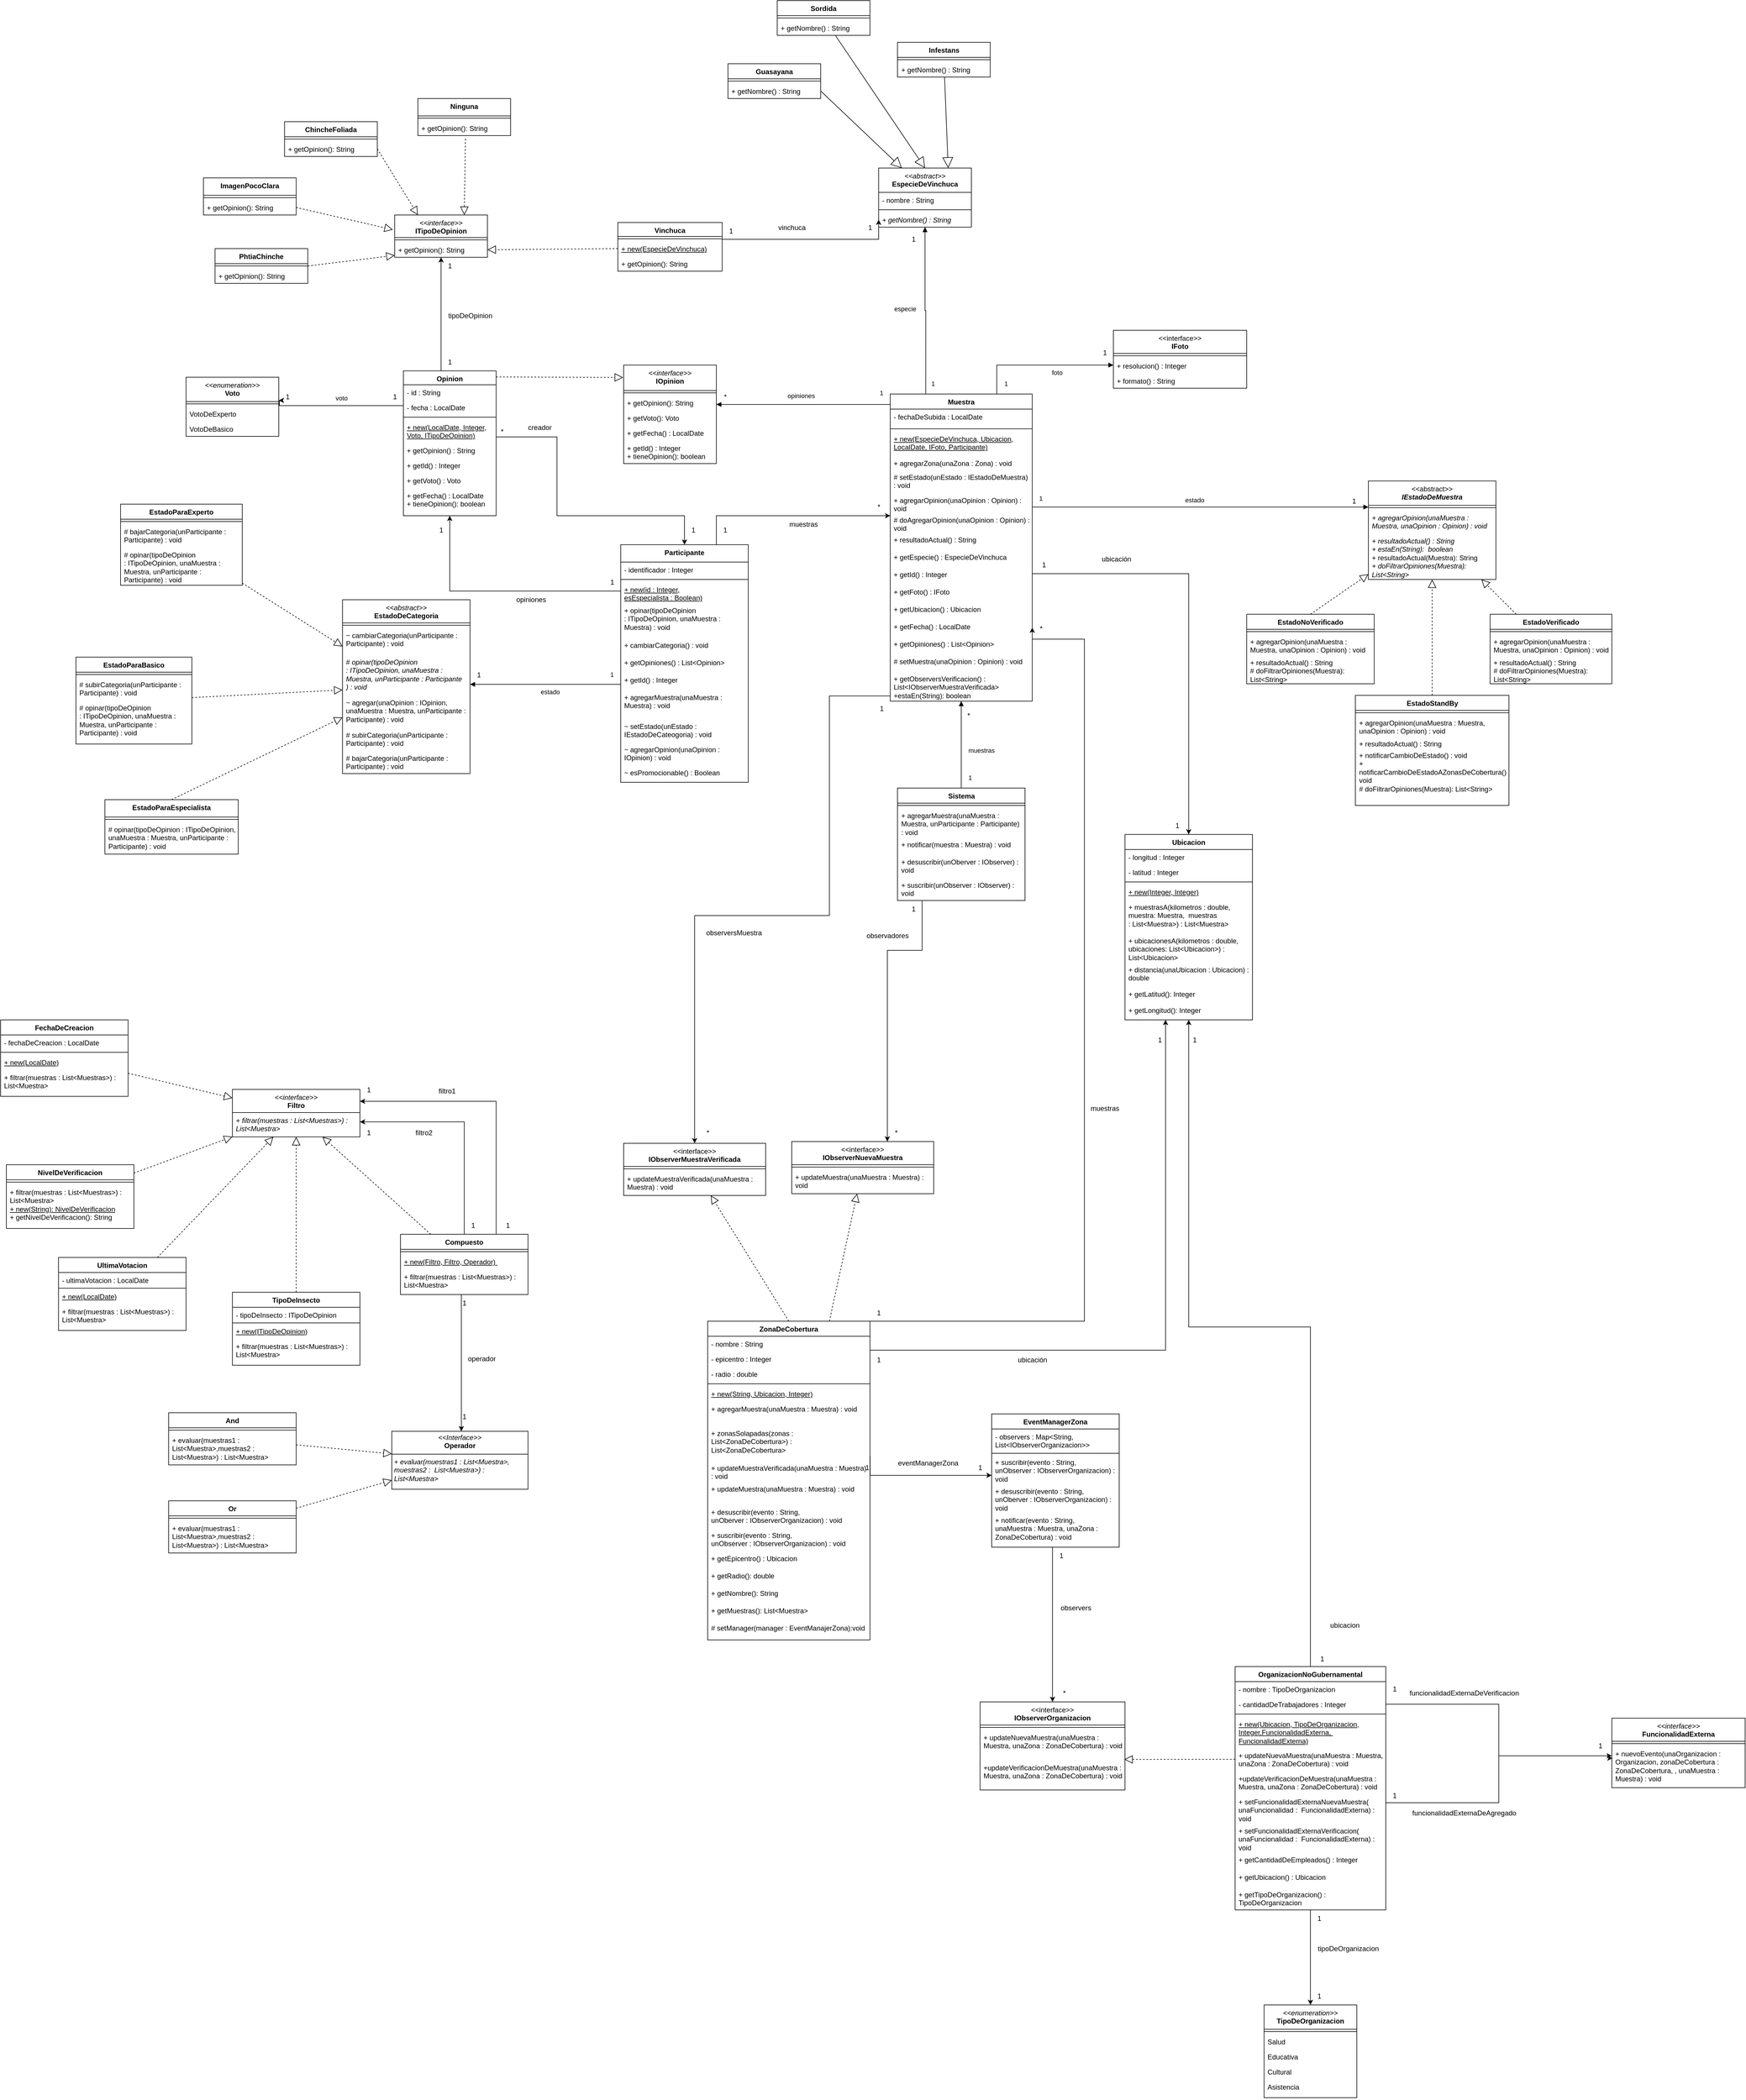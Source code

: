 <mxfile version="23.0.2" type="device">
  <diagram name="Página-1" id="nqGdLlyD0nQm2OkbaSz-">
    <mxGraphModel dx="1517" dy="1653" grid="1" gridSize="10" guides="1" tooltips="1" connect="1" arrows="1" fold="1" page="1" pageScale="1" pageWidth="827" pageHeight="1169" math="0" shadow="0">
      <root>
        <mxCell id="0" />
        <mxCell id="1" parent="0" />
        <mxCell id="899yaf-dfpoKA-CjJvDt-1" value="Muestra" style="swimlane;fontStyle=1;align=center;verticalAlign=top;childLayout=stackLayout;horizontal=1;startSize=26;horizontalStack=0;resizeParent=1;resizeParentMax=0;resizeLast=0;collapsible=1;marginBottom=0;whiteSpace=wrap;html=1;" parent="1" vertex="1">
          <mxGeometry x="915" y="-330" width="245" height="530" as="geometry" />
        </mxCell>
        <mxCell id="899yaf-dfpoKA-CjJvDt-125" value="- fechaDeSubida : LocalDate" style="text;strokeColor=none;fillColor=none;align=left;verticalAlign=top;spacingLeft=4;spacingRight=4;overflow=hidden;rotatable=0;points=[[0,0.5],[1,0.5]];portConstraint=eastwest;whiteSpace=wrap;html=1;" parent="899yaf-dfpoKA-CjJvDt-1" vertex="1">
          <mxGeometry y="26" width="245" height="30" as="geometry" />
        </mxCell>
        <mxCell id="899yaf-dfpoKA-CjJvDt-3" value="" style="line;strokeWidth=1;fillColor=none;align=left;verticalAlign=middle;spacingTop=-1;spacingLeft=3;spacingRight=3;rotatable=0;labelPosition=right;points=[];portConstraint=eastwest;strokeColor=inherit;" parent="899yaf-dfpoKA-CjJvDt-1" vertex="1">
          <mxGeometry y="56" width="245" height="8" as="geometry" />
        </mxCell>
        <mxCell id="899yaf-dfpoKA-CjJvDt-4" value="&lt;u&gt;+ new(EspecieDeVinchuca, Ubicacion, LocalDate, IFoto, Participante)&lt;/u&gt;" style="text;strokeColor=none;fillColor=none;align=left;verticalAlign=top;spacingLeft=4;spacingRight=4;overflow=hidden;rotatable=0;points=[[0,0.5],[1,0.5]];portConstraint=eastwest;whiteSpace=wrap;html=1;" parent="899yaf-dfpoKA-CjJvDt-1" vertex="1">
          <mxGeometry y="64" width="245" height="42" as="geometry" />
        </mxCell>
        <mxCell id="899yaf-dfpoKA-CjJvDt-124" value="+ agregarZona(unaZona : Zona) : void" style="text;strokeColor=none;fillColor=none;align=left;verticalAlign=top;spacingLeft=4;spacingRight=4;overflow=hidden;rotatable=0;points=[[0,0.5],[1,0.5]];portConstraint=eastwest;whiteSpace=wrap;html=1;" parent="899yaf-dfpoKA-CjJvDt-1" vertex="1">
          <mxGeometry y="106" width="245" height="24" as="geometry" />
        </mxCell>
        <mxCell id="GS7fe1iiSLTga4LRPx-I-2" value="# setEstado(unEstado : IEstadoDeMuestra) : void" style="text;strokeColor=none;fillColor=none;align=left;verticalAlign=top;spacingLeft=4;spacingRight=4;overflow=hidden;rotatable=0;points=[[0,0.5],[1,0.5]];portConstraint=eastwest;whiteSpace=wrap;html=1;" parent="899yaf-dfpoKA-CjJvDt-1" vertex="1">
          <mxGeometry y="130" width="245" height="40" as="geometry" />
        </mxCell>
        <mxCell id="BPexoLA5sEhPkwVp7X0G-39" value="+ agregarOpinion(unaOpinion : Opinion) : void" style="text;strokeColor=none;fillColor=none;align=left;verticalAlign=top;spacingLeft=4;spacingRight=4;overflow=hidden;rotatable=0;points=[[0,0.5],[1,0.5]];portConstraint=eastwest;whiteSpace=wrap;html=1;" parent="899yaf-dfpoKA-CjJvDt-1" vertex="1">
          <mxGeometry y="170" width="245" height="34" as="geometry" />
        </mxCell>
        <mxCell id="GS7fe1iiSLTga4LRPx-I-3" value="# doAgregarOpinion(unaOpinion : Opinion) : void" style="text;strokeColor=none;fillColor=none;align=left;verticalAlign=top;spacingLeft=4;spacingRight=4;overflow=hidden;rotatable=0;points=[[0,0.5],[1,0.5]];portConstraint=eastwest;whiteSpace=wrap;html=1;" parent="899yaf-dfpoKA-CjJvDt-1" vertex="1">
          <mxGeometry y="204" width="245" height="34" as="geometry" />
        </mxCell>
        <mxCell id="Pcx8tqcrOR36HNuUMdGW-142" value="+ resultadoActual() : String" style="text;strokeColor=none;fillColor=none;align=left;verticalAlign=top;spacingLeft=4;spacingRight=4;overflow=hidden;rotatable=0;points=[[0,0.5],[1,0.5]];portConstraint=eastwest;whiteSpace=wrap;html=1;" parent="899yaf-dfpoKA-CjJvDt-1" vertex="1">
          <mxGeometry y="238" width="245" height="30" as="geometry" />
        </mxCell>
        <mxCell id="Pcx8tqcrOR36HNuUMdGW-25" value="+ getEspecie() : EspecieDeVinchuca" style="text;strokeColor=none;fillColor=none;align=left;verticalAlign=top;spacingLeft=4;spacingRight=4;overflow=hidden;rotatable=0;points=[[0,0.5],[1,0.5]];portConstraint=eastwest;whiteSpace=wrap;html=1;" parent="899yaf-dfpoKA-CjJvDt-1" vertex="1">
          <mxGeometry y="268" width="245" height="30" as="geometry" />
        </mxCell>
        <mxCell id="Pcx8tqcrOR36HNuUMdGW-26" value="+ getId() : Integer" style="text;strokeColor=none;fillColor=none;align=left;verticalAlign=top;spacingLeft=4;spacingRight=4;overflow=hidden;rotatable=0;points=[[0,0.5],[1,0.5]];portConstraint=eastwest;whiteSpace=wrap;html=1;" parent="899yaf-dfpoKA-CjJvDt-1" vertex="1">
          <mxGeometry y="298" width="245" height="30" as="geometry" />
        </mxCell>
        <mxCell id="Pcx8tqcrOR36HNuUMdGW-27" value="+ getFoto() : IFoto" style="text;strokeColor=none;fillColor=none;align=left;verticalAlign=top;spacingLeft=4;spacingRight=4;overflow=hidden;rotatable=0;points=[[0,0.5],[1,0.5]];portConstraint=eastwest;whiteSpace=wrap;html=1;" parent="899yaf-dfpoKA-CjJvDt-1" vertex="1">
          <mxGeometry y="328" width="245" height="30" as="geometry" />
        </mxCell>
        <mxCell id="Pcx8tqcrOR36HNuUMdGW-28" value="+ getUbicacion() : Ubicacion" style="text;strokeColor=none;fillColor=none;align=left;verticalAlign=top;spacingLeft=4;spacingRight=4;overflow=hidden;rotatable=0;points=[[0,0.5],[1,0.5]];portConstraint=eastwest;whiteSpace=wrap;html=1;" parent="899yaf-dfpoKA-CjJvDt-1" vertex="1">
          <mxGeometry y="358" width="245" height="30" as="geometry" />
        </mxCell>
        <mxCell id="Pcx8tqcrOR36HNuUMdGW-29" value="+ getFecha() : LocalDate" style="text;strokeColor=none;fillColor=none;align=left;verticalAlign=top;spacingLeft=4;spacingRight=4;overflow=hidden;rotatable=0;points=[[0,0.5],[1,0.5]];portConstraint=eastwest;whiteSpace=wrap;html=1;" parent="899yaf-dfpoKA-CjJvDt-1" vertex="1">
          <mxGeometry y="388" width="245" height="30" as="geometry" />
        </mxCell>
        <mxCell id="L1Ai6VgmiktH1BPknRdt-17" value="+ getOpiniones() : List&amp;lt;Opinion&amp;gt;" style="text;strokeColor=none;fillColor=none;align=left;verticalAlign=top;spacingLeft=4;spacingRight=4;overflow=hidden;rotatable=0;points=[[0,0.5],[1,0.5]];portConstraint=eastwest;whiteSpace=wrap;html=1;" parent="899yaf-dfpoKA-CjJvDt-1" vertex="1">
          <mxGeometry y="418" width="245" height="30" as="geometry" />
        </mxCell>
        <mxCell id="899yaf-dfpoKA-CjJvDt-101" value="# setMuestra(unaOpinion : Opinion) : void" style="text;strokeColor=none;fillColor=none;align=left;verticalAlign=top;spacingLeft=4;spacingRight=4;overflow=hidden;rotatable=0;points=[[0,0.5],[1,0.5]];portConstraint=eastwest;whiteSpace=wrap;html=1;" parent="899yaf-dfpoKA-CjJvDt-1" vertex="1">
          <mxGeometry y="448" width="245" height="30" as="geometry" />
        </mxCell>
        <mxCell id="GS7fe1iiSLTga4LRPx-I-1" value="+ getObserversVerificacion() : List&amp;lt;IObserverMuestraVerificada&amp;gt;&lt;div&gt;+estaEn(String): boolean&lt;/div&gt;" style="text;strokeColor=none;fillColor=none;align=left;verticalAlign=top;spacingLeft=4;spacingRight=4;overflow=hidden;rotatable=0;points=[[0,0.5],[1,0.5]];portConstraint=eastwest;whiteSpace=wrap;html=1;" parent="899yaf-dfpoKA-CjJvDt-1" vertex="1">
          <mxGeometry y="478" width="245" height="52" as="geometry" />
        </mxCell>
        <mxCell id="899yaf-dfpoKA-CjJvDt-134" style="edgeStyle=orthogonalEdgeStyle;rounded=0;orthogonalLoop=1;jettySize=auto;html=1;exitX=0.75;exitY=0;exitDx=0;exitDy=0;" parent="1" source="899yaf-dfpoKA-CjJvDt-5" target="899yaf-dfpoKA-CjJvDt-1" edge="1">
          <mxGeometry relative="1" as="geometry">
            <Array as="points">
              <mxPoint x="615" y="-120" />
            </Array>
          </mxGeometry>
        </mxCell>
        <mxCell id="899yaf-dfpoKA-CjJvDt-5" value="Participante" style="swimlane;fontStyle=1;align=center;verticalAlign=top;childLayout=stackLayout;horizontal=1;startSize=30;horizontalStack=0;resizeParent=1;resizeParentMax=0;resizeLast=0;collapsible=1;marginBottom=0;whiteSpace=wrap;html=1;" parent="1" vertex="1">
          <mxGeometry x="450" y="-70" width="220" height="410" as="geometry" />
        </mxCell>
        <mxCell id="899yaf-dfpoKA-CjJvDt-6" value="- identificador : Integer" style="text;strokeColor=none;fillColor=none;align=left;verticalAlign=top;spacingLeft=4;spacingRight=4;overflow=hidden;rotatable=0;points=[[0,0.5],[1,0.5]];portConstraint=eastwest;whiteSpace=wrap;html=1;" parent="899yaf-dfpoKA-CjJvDt-5" vertex="1">
          <mxGeometry y="30" width="220" height="26" as="geometry" />
        </mxCell>
        <mxCell id="899yaf-dfpoKA-CjJvDt-7" value="" style="line;strokeWidth=1;fillColor=none;align=left;verticalAlign=middle;spacingTop=-1;spacingLeft=3;spacingRight=3;rotatable=0;labelPosition=right;points=[];portConstraint=eastwest;strokeColor=inherit;" parent="899yaf-dfpoKA-CjJvDt-5" vertex="1">
          <mxGeometry y="56" width="220" height="8" as="geometry" />
        </mxCell>
        <mxCell id="899yaf-dfpoKA-CjJvDt-138" value="&lt;u&gt;+ new(&lt;/u&gt;&lt;u&gt;id : Integer,&lt;/u&gt;&lt;u&gt;&lt;br&gt;esEspecialista : Boolean)&lt;/u&gt;" style="text;strokeColor=none;fillColor=none;align=left;verticalAlign=top;spacingLeft=4;spacingRight=4;overflow=hidden;rotatable=0;points=[[0,0.5],[1,0.5]];portConstraint=eastwest;whiteSpace=wrap;html=1;" parent="899yaf-dfpoKA-CjJvDt-5" vertex="1">
          <mxGeometry y="64" width="220" height="36" as="geometry" />
        </mxCell>
        <mxCell id="899yaf-dfpoKA-CjJvDt-141" value="+ opinar(tipoDeOpinion :&amp;nbsp;ITipoDeOpinion, unaMuestra : Muestra) : void" style="text;strokeColor=none;fillColor=none;align=left;verticalAlign=top;spacingLeft=4;spacingRight=4;overflow=hidden;rotatable=0;points=[[0,0.5],[1,0.5]];portConstraint=eastwest;whiteSpace=wrap;html=1;" parent="899yaf-dfpoKA-CjJvDt-5" vertex="1">
          <mxGeometry y="100" width="220" height="60" as="geometry" />
        </mxCell>
        <mxCell id="899yaf-dfpoKA-CjJvDt-143" value="+ cambiarCategoria() : void" style="text;strokeColor=none;fillColor=none;align=left;verticalAlign=top;spacingLeft=4;spacingRight=4;overflow=hidden;rotatable=0;points=[[0,0.5],[1,0.5]];portConstraint=eastwest;whiteSpace=wrap;html=1;" parent="899yaf-dfpoKA-CjJvDt-5" vertex="1">
          <mxGeometry y="160" width="220" height="30" as="geometry" />
        </mxCell>
        <mxCell id="L1Ai6VgmiktH1BPknRdt-16" value="+ getOpiniones() : List&amp;lt;Opinion&amp;gt;" style="text;strokeColor=none;fillColor=none;align=left;verticalAlign=top;spacingLeft=4;spacingRight=4;overflow=hidden;rotatable=0;points=[[0,0.5],[1,0.5]];portConstraint=eastwest;whiteSpace=wrap;html=1;" parent="899yaf-dfpoKA-CjJvDt-5" vertex="1">
          <mxGeometry y="190" width="220" height="30" as="geometry" />
        </mxCell>
        <mxCell id="DGcvAzNRreef2H6U1FpY-1" value="+ getId() : Integer" style="text;strokeColor=none;fillColor=none;align=left;verticalAlign=top;spacingLeft=4;spacingRight=4;overflow=hidden;rotatable=0;points=[[0,0.5],[1,0.5]];portConstraint=eastwest;whiteSpace=wrap;html=1;" parent="899yaf-dfpoKA-CjJvDt-5" vertex="1">
          <mxGeometry y="220" width="220" height="30" as="geometry" />
        </mxCell>
        <mxCell id="DGcvAzNRreef2H6U1FpY-3" value="+ agregarMuestra(unaMuestra : Muestra) : void" style="text;strokeColor=none;fillColor=none;align=left;verticalAlign=top;spacingLeft=4;spacingRight=4;overflow=hidden;rotatable=0;points=[[0,0.5],[1,0.5]];portConstraint=eastwest;whiteSpace=wrap;html=1;" parent="899yaf-dfpoKA-CjJvDt-5" vertex="1">
          <mxGeometry y="250" width="220" height="50" as="geometry" />
        </mxCell>
        <mxCell id="Pcx8tqcrOR36HNuUMdGW-192" value="~&amp;nbsp;setEstado(unEstado : IEstadoDeCateogoria) : void" style="text;strokeColor=none;fillColor=none;align=left;verticalAlign=top;spacingLeft=4;spacingRight=4;overflow=hidden;rotatable=0;points=[[0,0.5],[1,0.5]];portConstraint=eastwest;whiteSpace=wrap;html=1;" parent="899yaf-dfpoKA-CjJvDt-5" vertex="1">
          <mxGeometry y="300" width="220" height="40" as="geometry" />
        </mxCell>
        <mxCell id="LQrgRSBGmE0TYEnBhJZ4-8" value="~&amp;nbsp;agregarOpinion(unaOpinion : IOpinion) : void" style="text;strokeColor=none;fillColor=none;align=left;verticalAlign=top;spacingLeft=4;spacingRight=4;overflow=hidden;rotatable=0;points=[[0,0.5],[1,0.5]];portConstraint=eastwest;whiteSpace=wrap;html=1;" parent="899yaf-dfpoKA-CjJvDt-5" vertex="1">
          <mxGeometry y="340" width="220" height="40" as="geometry" />
        </mxCell>
        <mxCell id="DGcvAzNRreef2H6U1FpY-2" value="~&amp;nbsp;esPromocionable() : Boolean" style="text;strokeColor=none;fillColor=none;align=left;verticalAlign=top;spacingLeft=4;spacingRight=4;overflow=hidden;rotatable=0;points=[[0,0.5],[1,0.5]];portConstraint=eastwest;whiteSpace=wrap;html=1;" parent="899yaf-dfpoKA-CjJvDt-5" vertex="1">
          <mxGeometry y="380" width="220" height="30" as="geometry" />
        </mxCell>
        <mxCell id="899yaf-dfpoKA-CjJvDt-9" value="EstadoParaExperto" style="swimlane;fontStyle=1;align=center;verticalAlign=top;childLayout=stackLayout;horizontal=1;startSize=26;horizontalStack=0;resizeParent=1;resizeParentMax=0;resizeLast=0;collapsible=1;marginBottom=0;whiteSpace=wrap;html=1;" parent="1" vertex="1">
          <mxGeometry x="-413" y="-140" width="210" height="140" as="geometry" />
        </mxCell>
        <mxCell id="899yaf-dfpoKA-CjJvDt-11" value="" style="line;strokeWidth=1;fillColor=none;align=left;verticalAlign=middle;spacingTop=-1;spacingLeft=3;spacingRight=3;rotatable=0;labelPosition=right;points=[];portConstraint=eastwest;strokeColor=inherit;" parent="899yaf-dfpoKA-CjJvDt-9" vertex="1">
          <mxGeometry y="26" width="210" height="8" as="geometry" />
        </mxCell>
        <mxCell id="LQrgRSBGmE0TYEnBhJZ4-12" value="# bajarCategoria(unParticipante : Participante) : void" style="text;strokeColor=none;fillColor=none;align=left;verticalAlign=top;spacingLeft=4;spacingRight=4;overflow=hidden;rotatable=0;points=[[0,0.5],[1,0.5]];portConstraint=eastwest;whiteSpace=wrap;html=1;" parent="899yaf-dfpoKA-CjJvDt-9" vertex="1">
          <mxGeometry y="34" width="210" height="40" as="geometry" />
        </mxCell>
        <mxCell id="899yaf-dfpoKA-CjJvDt-12" value="# opinar(tipoDeOpinion :&amp;nbsp;ITipoDeOpinion, unaMuestra : Muestra, unParticipante : Participante) : void" style="text;strokeColor=none;fillColor=none;align=left;verticalAlign=top;spacingLeft=4;spacingRight=4;overflow=hidden;rotatable=0;points=[[0,0.5],[1,0.5]];portConstraint=eastwest;whiteSpace=wrap;html=1;" parent="899yaf-dfpoKA-CjJvDt-9" vertex="1">
          <mxGeometry y="74" width="210" height="66" as="geometry" />
        </mxCell>
        <mxCell id="899yaf-dfpoKA-CjJvDt-13" value="EstadoParaBasico" style="swimlane;fontStyle=1;align=center;verticalAlign=top;childLayout=stackLayout;horizontal=1;startSize=26;horizontalStack=0;resizeParent=1;resizeParentMax=0;resizeLast=0;collapsible=1;marginBottom=0;whiteSpace=wrap;html=1;" parent="1" vertex="1">
          <mxGeometry x="-490" y="124" width="200" height="150" as="geometry" />
        </mxCell>
        <mxCell id="899yaf-dfpoKA-CjJvDt-15" value="" style="line;strokeWidth=1;fillColor=none;align=left;verticalAlign=middle;spacingTop=-1;spacingLeft=3;spacingRight=3;rotatable=0;labelPosition=right;points=[];portConstraint=eastwest;strokeColor=inherit;" parent="899yaf-dfpoKA-CjJvDt-13" vertex="1">
          <mxGeometry y="26" width="200" height="8" as="geometry" />
        </mxCell>
        <mxCell id="899yaf-dfpoKA-CjJvDt-16" value="# subirCategoria(unParticipante : Participante) : void" style="text;strokeColor=none;fillColor=none;align=left;verticalAlign=top;spacingLeft=4;spacingRight=4;overflow=hidden;rotatable=0;points=[[0,0.5],[1,0.5]];portConstraint=eastwest;whiteSpace=wrap;html=1;" parent="899yaf-dfpoKA-CjJvDt-13" vertex="1">
          <mxGeometry y="34" width="200" height="40" as="geometry" />
        </mxCell>
        <mxCell id="Pcx8tqcrOR36HNuUMdGW-136" value="# opinar(tipoDeOpinion :&amp;nbsp;ITipoDeOpinion, unaMuestra : Muestra, unParticipante : Participante) : void" style="text;strokeColor=none;fillColor=none;align=left;verticalAlign=top;spacingLeft=4;spacingRight=4;overflow=hidden;rotatable=0;points=[[0,0.5],[1,0.5]];portConstraint=eastwest;whiteSpace=wrap;html=1;" parent="899yaf-dfpoKA-CjJvDt-13" vertex="1">
          <mxGeometry y="74" width="200" height="76" as="geometry" />
        </mxCell>
        <mxCell id="899yaf-dfpoKA-CjJvDt-19" value="&lt;span style=&quot;font-weight: normal;&quot;&gt;&amp;lt;&amp;lt;abstract&amp;gt;&amp;gt;&lt;/span&gt;&lt;br&gt;&lt;i&gt;IEstadoDeMuestra&lt;/i&gt;" style="swimlane;fontStyle=1;align=center;verticalAlign=top;childLayout=stackLayout;horizontal=1;startSize=42;horizontalStack=0;resizeParent=1;resizeParentMax=0;resizeLast=0;collapsible=1;marginBottom=0;whiteSpace=wrap;html=1;" parent="1" vertex="1">
          <mxGeometry x="1740" y="-180" width="220" height="170" as="geometry" />
        </mxCell>
        <mxCell id="899yaf-dfpoKA-CjJvDt-21" value="" style="line;strokeWidth=1;fillColor=none;align=left;verticalAlign=middle;spacingTop=-1;spacingLeft=3;spacingRight=3;rotatable=0;labelPosition=right;points=[];portConstraint=eastwest;strokeColor=inherit;" parent="899yaf-dfpoKA-CjJvDt-19" vertex="1">
          <mxGeometry y="42" width="220" height="8" as="geometry" />
        </mxCell>
        <mxCell id="899yaf-dfpoKA-CjJvDt-22" value="&lt;i&gt;+ agregarOpinion(unaMuestra : Muestra, unaOpinion : Opinion) : void&lt;/i&gt;" style="text;strokeColor=none;fillColor=none;align=left;verticalAlign=top;spacingLeft=4;spacingRight=4;overflow=hidden;rotatable=0;points=[[0,0.5],[1,0.5]];portConstraint=eastwest;whiteSpace=wrap;html=1;" parent="899yaf-dfpoKA-CjJvDt-19" vertex="1">
          <mxGeometry y="50" width="220" height="40" as="geometry" />
        </mxCell>
        <mxCell id="L1Ai6VgmiktH1BPknRdt-1" value="&lt;i&gt;+ resultadoActual() : String&lt;/i&gt;&lt;div&gt;&lt;i&gt;+ estaEn(String):&amp;nbsp; boolean&lt;/i&gt;&lt;/div&gt;&lt;div&gt;+ resultadoActual(Muestra): String&lt;/div&gt;&lt;div&gt;&lt;i&gt;+ doFiltrarOpiniones(Muestra): List&amp;lt;String&amp;gt;&lt;/i&gt;&lt;/div&gt;" style="text;strokeColor=none;fillColor=none;align=left;verticalAlign=top;spacingLeft=4;spacingRight=4;overflow=hidden;rotatable=0;points=[[0,0.5],[1,0.5]];portConstraint=eastwest;whiteSpace=wrap;html=1;" parent="899yaf-dfpoKA-CjJvDt-19" vertex="1">
          <mxGeometry y="90" width="220" height="80" as="geometry" />
        </mxCell>
        <mxCell id="899yaf-dfpoKA-CjJvDt-23" value="EstadoVerificado" style="swimlane;fontStyle=1;align=center;verticalAlign=top;childLayout=stackLayout;horizontal=1;startSize=26;horizontalStack=0;resizeParent=1;resizeParentMax=0;resizeLast=0;collapsible=1;marginBottom=0;whiteSpace=wrap;html=1;" parent="1" vertex="1">
          <mxGeometry x="1950" y="50" width="210" height="120" as="geometry" />
        </mxCell>
        <mxCell id="899yaf-dfpoKA-CjJvDt-25" value="" style="line;strokeWidth=1;fillColor=none;align=left;verticalAlign=middle;spacingTop=-1;spacingLeft=3;spacingRight=3;rotatable=0;labelPosition=right;points=[];portConstraint=eastwest;strokeColor=inherit;" parent="899yaf-dfpoKA-CjJvDt-23" vertex="1">
          <mxGeometry y="26" width="210" height="8" as="geometry" />
        </mxCell>
        <mxCell id="899yaf-dfpoKA-CjJvDt-26" value="+ agregarOpinion(unaMuestra : Muestra, unaOpinion : Opinion) : void" style="text;strokeColor=none;fillColor=none;align=left;verticalAlign=top;spacingLeft=4;spacingRight=4;overflow=hidden;rotatable=0;points=[[0,0.5],[1,0.5]];portConstraint=eastwest;whiteSpace=wrap;html=1;" parent="899yaf-dfpoKA-CjJvDt-23" vertex="1">
          <mxGeometry y="34" width="210" height="36" as="geometry" />
        </mxCell>
        <mxCell id="L1Ai6VgmiktH1BPknRdt-4" value="+ resultadoActual() : String&lt;div&gt;# doFiltrarOpiniones(Muestra): List&amp;lt;String&amp;gt;&lt;/div&gt;" style="text;strokeColor=none;fillColor=none;align=left;verticalAlign=top;spacingLeft=4;spacingRight=4;overflow=hidden;rotatable=0;points=[[0,0.5],[1,0.5]];portConstraint=eastwest;whiteSpace=wrap;html=1;" parent="899yaf-dfpoKA-CjJvDt-23" vertex="1">
          <mxGeometry y="70" width="210" height="50" as="geometry" />
        </mxCell>
        <mxCell id="899yaf-dfpoKA-CjJvDt-27" value="EstadoStandBy" style="swimlane;fontStyle=1;align=center;verticalAlign=top;childLayout=stackLayout;horizontal=1;startSize=26;horizontalStack=0;resizeParent=1;resizeParentMax=0;resizeLast=0;collapsible=1;marginBottom=0;whiteSpace=wrap;html=1;" parent="1" vertex="1">
          <mxGeometry x="1717.5" y="190" width="265" height="190" as="geometry" />
        </mxCell>
        <mxCell id="899yaf-dfpoKA-CjJvDt-29" value="" style="line;strokeWidth=1;fillColor=none;align=left;verticalAlign=middle;spacingTop=-1;spacingLeft=3;spacingRight=3;rotatable=0;labelPosition=right;points=[];portConstraint=eastwest;strokeColor=inherit;" parent="899yaf-dfpoKA-CjJvDt-27" vertex="1">
          <mxGeometry y="26" width="265" height="8" as="geometry" />
        </mxCell>
        <mxCell id="899yaf-dfpoKA-CjJvDt-30" value="+ agregarOpinion(unaMuestra : Muestra, unaOpinion : Opinion) : void" style="text;strokeColor=none;fillColor=none;align=left;verticalAlign=top;spacingLeft=4;spacingRight=4;overflow=hidden;rotatable=0;points=[[0,0.5],[1,0.5]];portConstraint=eastwest;whiteSpace=wrap;html=1;" parent="899yaf-dfpoKA-CjJvDt-27" vertex="1">
          <mxGeometry y="34" width="265" height="36" as="geometry" />
        </mxCell>
        <mxCell id="L1Ai6VgmiktH1BPknRdt-3" value="+ resultadoActual() : String" style="text;strokeColor=none;fillColor=none;align=left;verticalAlign=top;spacingLeft=4;spacingRight=4;overflow=hidden;rotatable=0;points=[[0,0.5],[1,0.5]];portConstraint=eastwest;whiteSpace=wrap;html=1;" parent="899yaf-dfpoKA-CjJvDt-27" vertex="1">
          <mxGeometry y="70" width="265" height="20" as="geometry" />
        </mxCell>
        <mxCell id="GS7fe1iiSLTga4LRPx-I-6" value="+ notificarCambioDeEstado() : void&lt;div&gt;+ notificarCambioDeEstadoAZonasDeCobertura(): void&lt;/div&gt;&lt;div&gt;# doFiltrarOpiniones(Muestra): List&amp;lt;String&amp;gt;&lt;br&gt;&lt;div&gt;&lt;br&gt;&lt;/div&gt;&lt;/div&gt;" style="text;strokeColor=none;fillColor=none;align=left;verticalAlign=top;spacingLeft=4;spacingRight=4;overflow=hidden;rotatable=0;points=[[0,0.5],[1,0.5]];portConstraint=eastwest;whiteSpace=wrap;html=1;" parent="899yaf-dfpoKA-CjJvDt-27" vertex="1">
          <mxGeometry y="90" width="265" height="100" as="geometry" />
        </mxCell>
        <mxCell id="899yaf-dfpoKA-CjJvDt-31" value="EstadoNoVerificado" style="swimlane;fontStyle=1;align=center;verticalAlign=top;childLayout=stackLayout;horizontal=1;startSize=26;horizontalStack=0;resizeParent=1;resizeParentMax=0;resizeLast=0;collapsible=1;marginBottom=0;whiteSpace=wrap;html=1;" parent="1" vertex="1">
          <mxGeometry x="1530" y="50" width="220" height="120" as="geometry" />
        </mxCell>
        <mxCell id="899yaf-dfpoKA-CjJvDt-33" value="" style="line;strokeWidth=1;fillColor=none;align=left;verticalAlign=middle;spacingTop=-1;spacingLeft=3;spacingRight=3;rotatable=0;labelPosition=right;points=[];portConstraint=eastwest;strokeColor=inherit;" parent="899yaf-dfpoKA-CjJvDt-31" vertex="1">
          <mxGeometry y="26" width="220" height="8" as="geometry" />
        </mxCell>
        <mxCell id="899yaf-dfpoKA-CjJvDt-34" value="+ agregarOpinion(unaMuestra : Muestra, unaOpinion : Opinion) : void" style="text;strokeColor=none;fillColor=none;align=left;verticalAlign=top;spacingLeft=4;spacingRight=4;overflow=hidden;rotatable=0;points=[[0,0.5],[1,0.5]];portConstraint=eastwest;whiteSpace=wrap;html=1;" parent="899yaf-dfpoKA-CjJvDt-31" vertex="1">
          <mxGeometry y="34" width="220" height="36" as="geometry" />
        </mxCell>
        <mxCell id="L1Ai6VgmiktH1BPknRdt-2" value="+ resultadoActual() : String&lt;div&gt;# doFiltrarOpiniones(Muestra): List&amp;lt;String&amp;gt;&lt;/div&gt;" style="text;strokeColor=none;fillColor=none;align=left;verticalAlign=top;spacingLeft=4;spacingRight=4;overflow=hidden;rotatable=0;points=[[0,0.5],[1,0.5]];portConstraint=eastwest;whiteSpace=wrap;html=1;" parent="899yaf-dfpoKA-CjJvDt-31" vertex="1">
          <mxGeometry y="70" width="220" height="50" as="geometry" />
        </mxCell>
        <mxCell id="899yaf-dfpoKA-CjJvDt-38" value="" style="endArrow=block;dashed=1;endFill=0;endSize=12;html=1;rounded=0;exitX=0.5;exitY=0;exitDx=0;exitDy=0;" parent="1" source="899yaf-dfpoKA-CjJvDt-31" target="899yaf-dfpoKA-CjJvDt-19" edge="1">
          <mxGeometry width="160" relative="1" as="geometry">
            <mxPoint x="1620" y="320" as="sourcePoint" />
            <mxPoint x="1780" y="320" as="targetPoint" />
          </mxGeometry>
        </mxCell>
        <mxCell id="899yaf-dfpoKA-CjJvDt-39" value="" style="endArrow=block;dashed=1;endFill=0;endSize=12;html=1;rounded=0;exitX=0.5;exitY=0;exitDx=0;exitDy=0;" parent="1" source="899yaf-dfpoKA-CjJvDt-27" target="899yaf-dfpoKA-CjJvDt-19" edge="1">
          <mxGeometry width="160" relative="1" as="geometry">
            <mxPoint x="1700" y="60" as="sourcePoint" />
            <mxPoint x="1810" y="-42" as="targetPoint" />
          </mxGeometry>
        </mxCell>
        <mxCell id="899yaf-dfpoKA-CjJvDt-40" value="" style="endArrow=block;dashed=1;endFill=0;endSize=12;html=1;rounded=0;" parent="1" source="899yaf-dfpoKA-CjJvDt-23" target="899yaf-dfpoKA-CjJvDt-19" edge="1">
          <mxGeometry width="160" relative="1" as="geometry">
            <mxPoint x="2002.5" y="50" as="sourcePoint" />
            <mxPoint x="1868" y="-40" as="targetPoint" />
          </mxGeometry>
        </mxCell>
        <mxCell id="899yaf-dfpoKA-CjJvDt-41" value="&lt;span style=&quot;font-weight: normal;&quot;&gt;&lt;i&gt;&amp;lt;&amp;lt;abstract&amp;gt;&amp;gt;&lt;/i&gt;&lt;/span&gt;&lt;br&gt;EstadoDeCategoria" style="swimlane;fontStyle=1;align=center;verticalAlign=top;childLayout=stackLayout;horizontal=1;startSize=40;horizontalStack=0;resizeParent=1;resizeParentMax=0;resizeLast=0;collapsible=1;marginBottom=0;whiteSpace=wrap;html=1;" parent="1" vertex="1">
          <mxGeometry x="-30" y="25" width="220" height="300" as="geometry" />
        </mxCell>
        <mxCell id="899yaf-dfpoKA-CjJvDt-43" value="" style="line;strokeWidth=1;fillColor=none;align=left;verticalAlign=middle;spacingTop=-1;spacingLeft=3;spacingRight=3;rotatable=0;labelPosition=right;points=[];portConstraint=eastwest;strokeColor=inherit;" parent="899yaf-dfpoKA-CjJvDt-41" vertex="1">
          <mxGeometry y="40" width="220" height="8" as="geometry" />
        </mxCell>
        <mxCell id="899yaf-dfpoKA-CjJvDt-44" value="~&amp;nbsp;cambiarCategoria(unParticipante : Participante) : void" style="text;strokeColor=none;fillColor=none;align=left;verticalAlign=top;spacingLeft=4;spacingRight=4;overflow=hidden;rotatable=0;points=[[0,0.5],[1,0.5]];portConstraint=eastwest;whiteSpace=wrap;html=1;" parent="899yaf-dfpoKA-CjJvDt-41" vertex="1">
          <mxGeometry y="48" width="220" height="46" as="geometry" />
        </mxCell>
        <mxCell id="Pcx8tqcrOR36HNuUMdGW-165" value="#&lt;i&gt; opinar(tipoDeOpinion :&amp;nbsp;ITipoDeOpinion, unaMuestra : Muestra, unParticipante : Participante&lt;br&gt;) : void&lt;/i&gt;" style="text;strokeColor=none;fillColor=none;align=left;verticalAlign=top;spacingLeft=4;spacingRight=4;overflow=hidden;rotatable=0;points=[[0,0.5],[1,0.5]];portConstraint=eastwest;whiteSpace=wrap;html=1;" parent="899yaf-dfpoKA-CjJvDt-41" vertex="1">
          <mxGeometry y="94" width="220" height="70" as="geometry" />
        </mxCell>
        <mxCell id="LQrgRSBGmE0TYEnBhJZ4-11" value="~&amp;nbsp;agregar(unaOpinion : IOpinion, unaMuestra : Muestra, unParticipante : Participante) : void" style="text;strokeColor=none;fillColor=none;align=left;verticalAlign=top;spacingLeft=4;spacingRight=4;overflow=hidden;rotatable=0;points=[[0,0.5],[1,0.5]];portConstraint=eastwest;whiteSpace=wrap;html=1;" parent="899yaf-dfpoKA-CjJvDt-41" vertex="1">
          <mxGeometry y="164" width="220" height="56" as="geometry" />
        </mxCell>
        <mxCell id="CpQYxMOCzUvBP-9svRck-7" value="# subirCategoria(unParticipante : Participante) : void" style="text;strokeColor=none;fillColor=none;align=left;verticalAlign=top;spacingLeft=4;spacingRight=4;overflow=hidden;rotatable=0;points=[[0,0.5],[1,0.5]];portConstraint=eastwest;whiteSpace=wrap;html=1;" parent="899yaf-dfpoKA-CjJvDt-41" vertex="1">
          <mxGeometry y="220" width="220" height="40" as="geometry" />
        </mxCell>
        <mxCell id="DGcvAzNRreef2H6U1FpY-4" value="# bajarCategoria(unParticipante : Participante) : void" style="text;strokeColor=none;fillColor=none;align=left;verticalAlign=top;spacingLeft=4;spacingRight=4;overflow=hidden;rotatable=0;points=[[0,0.5],[1,0.5]];portConstraint=eastwest;whiteSpace=wrap;html=1;" parent="899yaf-dfpoKA-CjJvDt-41" vertex="1">
          <mxGeometry y="260" width="220" height="40" as="geometry" />
        </mxCell>
        <mxCell id="899yaf-dfpoKA-CjJvDt-50" value="" style="endArrow=block;dashed=1;endFill=0;endSize=12;html=1;rounded=0;" parent="1" source="899yaf-dfpoKA-CjJvDt-9" target="899yaf-dfpoKA-CjJvDt-41" edge="1">
          <mxGeometry width="160" relative="1" as="geometry">
            <mxPoint x="446" y="301" as="sourcePoint" />
            <mxPoint x="58.22" y="256" as="targetPoint" />
          </mxGeometry>
        </mxCell>
        <mxCell id="899yaf-dfpoKA-CjJvDt-51" value="" style="endArrow=block;dashed=1;endFill=0;endSize=12;html=1;rounded=0;" parent="1" source="899yaf-dfpoKA-CjJvDt-13" target="899yaf-dfpoKA-CjJvDt-41" edge="1">
          <mxGeometry width="160" relative="1" as="geometry">
            <mxPoint x="77" y="291" as="sourcePoint" />
            <mxPoint x="79.019" y="256" as="targetPoint" />
          </mxGeometry>
        </mxCell>
        <mxCell id="899yaf-dfpoKA-CjJvDt-53" value="EstadoParaEspecialista" style="swimlane;fontStyle=1;align=center;verticalAlign=top;childLayout=stackLayout;horizontal=1;startSize=30;horizontalStack=0;resizeParent=1;resizeParentMax=0;resizeLast=0;collapsible=1;marginBottom=0;whiteSpace=wrap;html=1;" parent="1" vertex="1">
          <mxGeometry x="-440" y="370" width="230" height="94" as="geometry" />
        </mxCell>
        <mxCell id="899yaf-dfpoKA-CjJvDt-55" value="" style="line;strokeWidth=1;fillColor=none;align=left;verticalAlign=middle;spacingTop=-1;spacingLeft=3;spacingRight=3;rotatable=0;labelPosition=right;points=[];portConstraint=eastwest;strokeColor=inherit;" parent="899yaf-dfpoKA-CjJvDt-53" vertex="1">
          <mxGeometry y="30" width="230" height="8" as="geometry" />
        </mxCell>
        <mxCell id="Pcx8tqcrOR36HNuUMdGW-139" value="# opinar(tipoDeOpinion :&amp;nbsp;ITipoDeOpinion, unaMuestra : Muestra, unParticipante : Participante) : void" style="text;strokeColor=none;fillColor=none;align=left;verticalAlign=top;spacingLeft=4;spacingRight=4;overflow=hidden;rotatable=0;points=[[0,0.5],[1,0.5]];portConstraint=eastwest;whiteSpace=wrap;html=1;" parent="899yaf-dfpoKA-CjJvDt-53" vertex="1">
          <mxGeometry y="38" width="230" height="56" as="geometry" />
        </mxCell>
        <mxCell id="gVGozc_7d9EDOZRfnXDR-83" style="edgeStyle=orthogonalEdgeStyle;rounded=0;orthogonalLoop=1;jettySize=auto;html=1;exitX=1;exitY=0;exitDx=0;exitDy=0;entryX=1;entryY=0.5;entryDx=0;entryDy=0;" parent="1" source="899yaf-dfpoKA-CjJvDt-59" target="Pcx8tqcrOR36HNuUMdGW-29" edge="1">
          <mxGeometry relative="1" as="geometry">
            <Array as="points">
              <mxPoint x="1250" y="1270" />
              <mxPoint x="1250" y="93" />
            </Array>
          </mxGeometry>
        </mxCell>
        <mxCell id="899yaf-dfpoKA-CjJvDt-59" value="ZonaDeCobertura" style="swimlane;fontStyle=1;align=center;verticalAlign=top;childLayout=stackLayout;horizontal=1;startSize=26;horizontalStack=0;resizeParent=1;resizeParentMax=0;resizeLast=0;collapsible=1;marginBottom=0;whiteSpace=wrap;html=1;" parent="1" vertex="1">
          <mxGeometry x="600" y="1270" width="280" height="550" as="geometry" />
        </mxCell>
        <mxCell id="899yaf-dfpoKA-CjJvDt-60" value="- nombre : String" style="text;strokeColor=none;fillColor=none;align=left;verticalAlign=top;spacingLeft=4;spacingRight=4;overflow=hidden;rotatable=0;points=[[0,0.5],[1,0.5]];portConstraint=eastwest;whiteSpace=wrap;html=1;" parent="899yaf-dfpoKA-CjJvDt-59" vertex="1">
          <mxGeometry y="26" width="280" height="26" as="geometry" />
        </mxCell>
        <mxCell id="L1Ai6VgmiktH1BPknRdt-81" value="- epicentro : Integer" style="text;strokeColor=none;fillColor=none;align=left;verticalAlign=top;spacingLeft=4;spacingRight=4;overflow=hidden;rotatable=0;points=[[0,0.5],[1,0.5]];portConstraint=eastwest;whiteSpace=wrap;html=1;" parent="899yaf-dfpoKA-CjJvDt-59" vertex="1">
          <mxGeometry y="52" width="280" height="26" as="geometry" />
        </mxCell>
        <mxCell id="L1Ai6VgmiktH1BPknRdt-82" value="- radio : double" style="text;strokeColor=none;fillColor=none;align=left;verticalAlign=top;spacingLeft=4;spacingRight=4;overflow=hidden;rotatable=0;points=[[0,0.5],[1,0.5]];portConstraint=eastwest;whiteSpace=wrap;html=1;" parent="899yaf-dfpoKA-CjJvDt-59" vertex="1">
          <mxGeometry y="78" width="280" height="26" as="geometry" />
        </mxCell>
        <mxCell id="899yaf-dfpoKA-CjJvDt-61" value="" style="line;strokeWidth=1;fillColor=none;align=left;verticalAlign=middle;spacingTop=-1;spacingLeft=3;spacingRight=3;rotatable=0;labelPosition=right;points=[];portConstraint=eastwest;strokeColor=inherit;" parent="899yaf-dfpoKA-CjJvDt-59" vertex="1">
          <mxGeometry y="104" width="280" height="8" as="geometry" />
        </mxCell>
        <mxCell id="899yaf-dfpoKA-CjJvDt-62" value="&lt;u&gt;+ new(String, Ubicacion, Integer)&lt;/u&gt;" style="text;strokeColor=none;fillColor=none;align=left;verticalAlign=top;spacingLeft=4;spacingRight=4;overflow=hidden;rotatable=0;points=[[0,0.5],[1,0.5]];portConstraint=eastwest;whiteSpace=wrap;html=1;" parent="899yaf-dfpoKA-CjJvDt-59" vertex="1">
          <mxGeometry y="112" width="280" height="26" as="geometry" />
        </mxCell>
        <mxCell id="L1Ai6VgmiktH1BPknRdt-103" value="+ agregarMuestra(unaMuestra : Muestra) : void" style="text;strokeColor=none;fillColor=none;align=left;verticalAlign=top;spacingLeft=4;spacingRight=4;overflow=hidden;rotatable=0;points=[[0,0.5],[1,0.5]];portConstraint=eastwest;whiteSpace=wrap;html=1;" parent="899yaf-dfpoKA-CjJvDt-59" vertex="1">
          <mxGeometry y="138" width="280" height="42" as="geometry" />
        </mxCell>
        <mxCell id="4N3VE5jjA13akjwYeasW-92" value="+ zonasSolapadas(zonas : List&amp;lt;ZonaDeCobertura&amp;gt;) : List&amp;lt;ZonaDeCobertura&amp;gt;" style="text;strokeColor=none;fillColor=none;align=left;verticalAlign=top;spacingLeft=4;spacingRight=4;overflow=hidden;rotatable=0;points=[[0,0.5],[1,0.5]];portConstraint=eastwest;whiteSpace=wrap;html=1;" parent="899yaf-dfpoKA-CjJvDt-59" vertex="1">
          <mxGeometry y="180" width="280" height="60" as="geometry" />
        </mxCell>
        <mxCell id="0tz6Lj73QbwBxEAVus_k-7" value="+ updateMuestraVerificada(unaMuestra : Muestra) : void" style="text;strokeColor=none;fillColor=none;align=left;verticalAlign=top;spacingLeft=4;spacingRight=4;overflow=hidden;rotatable=0;points=[[0,0.5],[1,0.5]];portConstraint=eastwest;whiteSpace=wrap;html=1;" parent="899yaf-dfpoKA-CjJvDt-59" vertex="1">
          <mxGeometry y="240" width="280" height="36" as="geometry" />
        </mxCell>
        <mxCell id="0tz6Lj73QbwBxEAVus_k-8" value="+ updateMuestra(unaMuestra : Muestra) : void" style="text;strokeColor=none;fillColor=none;align=left;verticalAlign=top;spacingLeft=4;spacingRight=4;overflow=hidden;rotatable=0;points=[[0,0.5],[1,0.5]];portConstraint=eastwest;whiteSpace=wrap;html=1;" parent="899yaf-dfpoKA-CjJvDt-59" vertex="1">
          <mxGeometry y="276" width="280" height="40" as="geometry" />
        </mxCell>
        <mxCell id="0tz6Lj73QbwBxEAVus_k-9" value="+ desuscribir(evento : String,&amp;nbsp;&lt;br&gt;unOberver&amp;nbsp;: IObserverOrganizacion) : void" style="text;strokeColor=none;fillColor=none;align=left;verticalAlign=top;spacingLeft=4;spacingRight=4;overflow=hidden;rotatable=0;points=[[0,0.5],[1,0.5]];portConstraint=eastwest;whiteSpace=wrap;html=1;" parent="899yaf-dfpoKA-CjJvDt-59" vertex="1">
          <mxGeometry y="316" width="280" height="40" as="geometry" />
        </mxCell>
        <mxCell id="0tz6Lj73QbwBxEAVus_k-10" value="+ suscribir(evento : String,&amp;nbsp;&lt;br&gt;unObserver :&amp;nbsp;IObserverOrganizacion) : void" style="text;strokeColor=none;fillColor=none;align=left;verticalAlign=top;spacingLeft=4;spacingRight=4;overflow=hidden;rotatable=0;points=[[0,0.5],[1,0.5]];portConstraint=eastwest;whiteSpace=wrap;html=1;" parent="899yaf-dfpoKA-CjJvDt-59" vertex="1">
          <mxGeometry y="356" width="280" height="40" as="geometry" />
        </mxCell>
        <mxCell id="d24oEZpUtUZVXnBxM2ig-3" value="+ getEpicentro() : Ubicacion" style="text;strokeColor=none;fillColor=none;align=left;verticalAlign=top;spacingLeft=4;spacingRight=4;overflow=hidden;rotatable=0;points=[[0,0.5],[1,0.5]];portConstraint=eastwest;whiteSpace=wrap;html=1;" parent="899yaf-dfpoKA-CjJvDt-59" vertex="1">
          <mxGeometry y="396" width="280" height="30" as="geometry" />
        </mxCell>
        <mxCell id="d24oEZpUtUZVXnBxM2ig-4" value="+ getRadio(): double" style="text;strokeColor=none;fillColor=none;align=left;verticalAlign=top;spacingLeft=4;spacingRight=4;overflow=hidden;rotatable=0;points=[[0,0.5],[1,0.5]];portConstraint=eastwest;whiteSpace=wrap;html=1;" parent="899yaf-dfpoKA-CjJvDt-59" vertex="1">
          <mxGeometry y="426" width="280" height="30" as="geometry" />
        </mxCell>
        <mxCell id="d24oEZpUtUZVXnBxM2ig-5" value="+ getNombre(): String" style="text;strokeColor=none;fillColor=none;align=left;verticalAlign=top;spacingLeft=4;spacingRight=4;overflow=hidden;rotatable=0;points=[[0,0.5],[1,0.5]];portConstraint=eastwest;whiteSpace=wrap;html=1;" parent="899yaf-dfpoKA-CjJvDt-59" vertex="1">
          <mxGeometry y="456" width="280" height="30" as="geometry" />
        </mxCell>
        <mxCell id="d24oEZpUtUZVXnBxM2ig-6" value="+ getMuestras(): List&amp;lt;Muestra&amp;gt;" style="text;strokeColor=none;fillColor=none;align=left;verticalAlign=top;spacingLeft=4;spacingRight=4;overflow=hidden;rotatable=0;points=[[0,0.5],[1,0.5]];portConstraint=eastwest;whiteSpace=wrap;html=1;" parent="899yaf-dfpoKA-CjJvDt-59" vertex="1">
          <mxGeometry y="486" width="280" height="30" as="geometry" />
        </mxCell>
        <mxCell id="fh3F7FSBRfJQBKHppbNn-1" value="# setManager(manager : EventManajerZona):void" style="text;strokeColor=none;fillColor=none;align=left;verticalAlign=top;spacingLeft=4;spacingRight=4;overflow=hidden;rotatable=0;points=[[0,0.5],[1,0.5]];portConstraint=eastwest;whiteSpace=wrap;html=1;" parent="899yaf-dfpoKA-CjJvDt-59" vertex="1">
          <mxGeometry y="516" width="280" height="34" as="geometry" />
        </mxCell>
        <mxCell id="899yaf-dfpoKA-CjJvDt-63" value="" style="endArrow=block;dashed=1;endFill=0;endSize=12;html=1;rounded=0;exitX=0.5;exitY=0;exitDx=0;exitDy=0;" parent="1" source="899yaf-dfpoKA-CjJvDt-53" target="899yaf-dfpoKA-CjJvDt-41" edge="1">
          <mxGeometry width="160" relative="1" as="geometry">
            <mxPoint y="291" as="sourcePoint" />
            <mxPoint x="101.395" y="256" as="targetPoint" />
          </mxGeometry>
        </mxCell>
        <mxCell id="899yaf-dfpoKA-CjJvDt-64" value="Sistema" style="swimlane;fontStyle=1;align=center;verticalAlign=top;childLayout=stackLayout;horizontal=1;startSize=26;horizontalStack=0;resizeParent=1;resizeParentMax=0;resizeLast=0;collapsible=1;marginBottom=0;whiteSpace=wrap;html=1;" parent="1" vertex="1">
          <mxGeometry x="927.5" y="350" width="220" height="194" as="geometry" />
        </mxCell>
        <mxCell id="899yaf-dfpoKA-CjJvDt-66" value="" style="line;strokeWidth=1;fillColor=none;align=left;verticalAlign=middle;spacingTop=-1;spacingLeft=3;spacingRight=3;rotatable=0;labelPosition=right;points=[];portConstraint=eastwest;strokeColor=inherit;" parent="899yaf-dfpoKA-CjJvDt-64" vertex="1">
          <mxGeometry y="26" width="220" height="8" as="geometry" />
        </mxCell>
        <mxCell id="899yaf-dfpoKA-CjJvDt-67" value="+ agregarMuestra(unaMuestra : Muestra, unParticipante : Participante) : void" style="text;strokeColor=none;fillColor=none;align=left;verticalAlign=top;spacingLeft=4;spacingRight=4;overflow=hidden;rotatable=0;points=[[0,0.5],[1,0.5]];portConstraint=eastwest;whiteSpace=wrap;html=1;" parent="899yaf-dfpoKA-CjJvDt-64" vertex="1">
          <mxGeometry y="34" width="220" height="50" as="geometry" />
        </mxCell>
        <mxCell id="gVGozc_7d9EDOZRfnXDR-17" value="+ notificar(muestra : Muestra) : void" style="text;strokeColor=none;fillColor=none;align=left;verticalAlign=top;spacingLeft=4;spacingRight=4;overflow=hidden;rotatable=0;points=[[0,0.5],[1,0.5]];portConstraint=eastwest;whiteSpace=wrap;html=1;" parent="899yaf-dfpoKA-CjJvDt-64" vertex="1">
          <mxGeometry y="84" width="220" height="30" as="geometry" />
        </mxCell>
        <mxCell id="gVGozc_7d9EDOZRfnXDR-16" value="+ desuscribir(unOberver&amp;nbsp;:&amp;nbsp;IObserver) : void" style="text;strokeColor=none;fillColor=none;align=left;verticalAlign=top;spacingLeft=4;spacingRight=4;overflow=hidden;rotatable=0;points=[[0,0.5],[1,0.5]];portConstraint=eastwest;whiteSpace=wrap;html=1;" parent="899yaf-dfpoKA-CjJvDt-64" vertex="1">
          <mxGeometry y="114" width="220" height="40" as="geometry" />
        </mxCell>
        <mxCell id="gVGozc_7d9EDOZRfnXDR-15" value="+ suscribir(unObserver :&amp;nbsp;IObserver) : void" style="text;strokeColor=none;fillColor=none;align=left;verticalAlign=top;spacingLeft=4;spacingRight=4;overflow=hidden;rotatable=0;points=[[0,0.5],[1,0.5]];portConstraint=eastwest;whiteSpace=wrap;html=1;" parent="899yaf-dfpoKA-CjJvDt-64" vertex="1">
          <mxGeometry y="154" width="220" height="40" as="geometry" />
        </mxCell>
        <mxCell id="899yaf-dfpoKA-CjJvDt-82" value="opiniones" style="endArrow=block;endFill=1;html=1;edgeStyle=orthogonalEdgeStyle;align=left;verticalAlign=top;rounded=0;exitX=0;exitY=0.5;exitDx=0;exitDy=0;" parent="1" target="899yaf-dfpoKA-CjJvDt-84" edge="1">
          <mxGeometry x="0.255" y="-28" relative="1" as="geometry">
            <mxPoint x="915" y="-287" as="sourcePoint" />
            <mxPoint x="703.36" y="-269.928" as="targetPoint" />
            <Array as="points">
              <mxPoint x="915" y="-312" />
            </Array>
            <mxPoint as="offset" />
          </mxGeometry>
        </mxCell>
        <mxCell id="899yaf-dfpoKA-CjJvDt-83" value="1" style="edgeLabel;resizable=0;html=1;align=left;verticalAlign=bottom;" parent="899yaf-dfpoKA-CjJvDt-82" connectable="0" vertex="1">
          <mxGeometry x="-1" relative="1" as="geometry">
            <mxPoint x="-20" y="-37" as="offset" />
          </mxGeometry>
        </mxCell>
        <mxCell id="899yaf-dfpoKA-CjJvDt-84" value="&lt;span style=&quot;font-weight: normal;&quot;&gt;&lt;i&gt;&amp;lt;&amp;lt;interface&amp;gt;&amp;gt;&lt;/i&gt;&lt;/span&gt;&lt;br&gt;IOpinion" style="swimlane;fontStyle=1;align=center;verticalAlign=top;childLayout=stackLayout;horizontal=1;startSize=44;horizontalStack=0;resizeParent=1;resizeParentMax=0;resizeLast=0;collapsible=1;marginBottom=0;whiteSpace=wrap;html=1;" parent="1" vertex="1">
          <mxGeometry x="455" y="-380" width="160" height="170" as="geometry" />
        </mxCell>
        <mxCell id="899yaf-dfpoKA-CjJvDt-86" value="" style="line;strokeWidth=1;fillColor=none;align=left;verticalAlign=middle;spacingTop=-1;spacingLeft=3;spacingRight=3;rotatable=0;labelPosition=right;points=[];portConstraint=eastwest;strokeColor=inherit;" parent="899yaf-dfpoKA-CjJvDt-84" vertex="1">
          <mxGeometry y="44" width="160" height="8" as="geometry" />
        </mxCell>
        <mxCell id="899yaf-dfpoKA-CjJvDt-87" value="+ getOpinion(): String" style="text;strokeColor=none;fillColor=none;align=left;verticalAlign=top;spacingLeft=4;spacingRight=4;overflow=hidden;rotatable=0;points=[[0,0.5],[1,0.5]];portConstraint=eastwest;whiteSpace=wrap;html=1;" parent="899yaf-dfpoKA-CjJvDt-84" vertex="1">
          <mxGeometry y="52" width="160" height="26" as="geometry" />
        </mxCell>
        <mxCell id="Pcx8tqcrOR36HNuUMdGW-155" value="+ getVoto(): Voto" style="text;strokeColor=none;fillColor=none;align=left;verticalAlign=top;spacingLeft=4;spacingRight=4;overflow=hidden;rotatable=0;points=[[0,0.5],[1,0.5]];portConstraint=eastwest;whiteSpace=wrap;html=1;" parent="899yaf-dfpoKA-CjJvDt-84" vertex="1">
          <mxGeometry y="78" width="160" height="26" as="geometry" />
        </mxCell>
        <mxCell id="L1Ai6VgmiktH1BPknRdt-13" value="+ getFecha() : LocalDate" style="text;strokeColor=none;fillColor=none;align=left;verticalAlign=top;spacingLeft=4;spacingRight=4;overflow=hidden;rotatable=0;points=[[0,0.5],[1,0.5]];portConstraint=eastwest;whiteSpace=wrap;html=1;" parent="899yaf-dfpoKA-CjJvDt-84" vertex="1">
          <mxGeometry y="104" width="160" height="26" as="geometry" />
        </mxCell>
        <mxCell id="L1Ai6VgmiktH1BPknRdt-9" value="+ getId() : Integer&lt;div&gt;+ tieneOpinion(): boolean&lt;/div&gt;" style="text;strokeColor=none;fillColor=none;align=left;verticalAlign=top;spacingLeft=4;spacingRight=4;overflow=hidden;rotatable=0;points=[[0,0.5],[1,0.5]];portConstraint=eastwest;whiteSpace=wrap;html=1;" parent="899yaf-dfpoKA-CjJvDt-84" vertex="1">
          <mxGeometry y="130" width="160" height="40" as="geometry" />
        </mxCell>
        <mxCell id="899yaf-dfpoKA-CjJvDt-92" value="muestras" style="endArrow=block;endFill=1;html=1;edgeStyle=orthogonalEdgeStyle;align=left;verticalAlign=top;rounded=0;exitX=0.5;exitY=0;exitDx=0;exitDy=0;" parent="1" source="899yaf-dfpoKA-CjJvDt-64" target="899yaf-dfpoKA-CjJvDt-1" edge="1">
          <mxGeometry x="0.04" y="-10" relative="1" as="geometry">
            <mxPoint x="1030" y="-20" as="sourcePoint" />
            <mxPoint x="1030" y="-200" as="targetPoint" />
            <mxPoint as="offset" />
          </mxGeometry>
        </mxCell>
        <mxCell id="899yaf-dfpoKA-CjJvDt-93" value="1" style="edgeLabel;resizable=0;html=1;align=left;verticalAlign=bottom;" parent="899yaf-dfpoKA-CjJvDt-92" connectable="0" vertex="1">
          <mxGeometry x="-1" relative="1" as="geometry">
            <mxPoint x="10" y="-10" as="offset" />
          </mxGeometry>
        </mxCell>
        <mxCell id="899yaf-dfpoKA-CjJvDt-97" value="estado" style="endArrow=block;endFill=1;html=1;edgeStyle=orthogonalEdgeStyle;align=left;verticalAlign=top;rounded=0;" parent="1" source="899yaf-dfpoKA-CjJvDt-1" target="899yaf-dfpoKA-CjJvDt-19" edge="1">
          <mxGeometry x="-0.097" y="25" relative="1" as="geometry">
            <mxPoint x="1160" y="-287" as="sourcePoint" />
            <mxPoint x="1320.0" y="-271" as="targetPoint" />
            <mxPoint as="offset" />
            <Array as="points">
              <mxPoint x="1390" y="-135" />
              <mxPoint x="1390" y="-135" />
            </Array>
          </mxGeometry>
        </mxCell>
        <mxCell id="899yaf-dfpoKA-CjJvDt-98" value="1" style="edgeLabel;resizable=0;html=1;align=left;verticalAlign=bottom;" parent="899yaf-dfpoKA-CjJvDt-97" connectable="0" vertex="1">
          <mxGeometry x="-1" relative="1" as="geometry">
            <mxPoint x="10" y="-7" as="offset" />
          </mxGeometry>
        </mxCell>
        <mxCell id="899yaf-dfpoKA-CjJvDt-99" value="1" style="text;html=1;align=center;verticalAlign=middle;resizable=0;points=[];autosize=1;strokeColor=none;fillColor=none;" parent="1" vertex="1">
          <mxGeometry x="1700" y="-160" width="30" height="30" as="geometry" />
        </mxCell>
        <mxCell id="899yaf-dfpoKA-CjJvDt-103" value="estado" style="endArrow=block;endFill=1;html=1;edgeStyle=orthogonalEdgeStyle;align=left;verticalAlign=top;rounded=0;exitX=0;exitY=0.5;exitDx=0;exitDy=0;" parent="1" target="899yaf-dfpoKA-CjJvDt-41" edge="1">
          <mxGeometry x="0.077" relative="1" as="geometry">
            <mxPoint x="450" y="171" as="sourcePoint" />
            <mxPoint x="270" y="100" as="targetPoint" />
            <mxPoint as="offset" />
            <Array as="points">
              <mxPoint x="250" y="171" />
              <mxPoint x="250" y="171" />
            </Array>
          </mxGeometry>
        </mxCell>
        <mxCell id="899yaf-dfpoKA-CjJvDt-104" value="1" style="edgeLabel;resizable=0;html=1;align=left;verticalAlign=bottom;" parent="899yaf-dfpoKA-CjJvDt-103" connectable="0" vertex="1">
          <mxGeometry x="-1" relative="1" as="geometry">
            <mxPoint x="-20" y="-9" as="offset" />
          </mxGeometry>
        </mxCell>
        <mxCell id="899yaf-dfpoKA-CjJvDt-105" value="1" style="text;html=1;align=center;verticalAlign=middle;resizable=0;points=[];autosize=1;strokeColor=none;fillColor=none;" parent="1" vertex="1">
          <mxGeometry x="190" y="140" width="30" height="30" as="geometry" />
        </mxCell>
        <mxCell id="899yaf-dfpoKA-CjJvDt-133" value="*" style="text;html=1;align=center;verticalAlign=middle;resizable=0;points=[];autosize=1;strokeColor=none;fillColor=none;" parent="1" vertex="1">
          <mxGeometry x="615" y="-340" width="30" height="30" as="geometry" />
        </mxCell>
        <mxCell id="899yaf-dfpoKA-CjJvDt-135" value="muestras" style="text;html=1;align=center;verticalAlign=middle;resizable=0;points=[];autosize=1;strokeColor=none;fillColor=none;" parent="1" vertex="1">
          <mxGeometry x="730" y="-120" width="70" height="30" as="geometry" />
        </mxCell>
        <mxCell id="899yaf-dfpoKA-CjJvDt-136" value="*" style="text;html=1;align=center;verticalAlign=middle;resizable=0;points=[];autosize=1;strokeColor=none;fillColor=none;" parent="1" vertex="1">
          <mxGeometry x="880" y="-150" width="30" height="30" as="geometry" />
        </mxCell>
        <mxCell id="899yaf-dfpoKA-CjJvDt-137" value="1" style="text;html=1;align=center;verticalAlign=middle;resizable=0;points=[];autosize=1;strokeColor=none;fillColor=none;" parent="1" vertex="1">
          <mxGeometry x="615" y="-110" width="30" height="30" as="geometry" />
        </mxCell>
        <mxCell id="Pcx8tqcrOR36HNuUMdGW-1" value="&lt;span style=&quot;font-weight: normal;&quot;&gt;&amp;lt;&amp;lt;interface&amp;gt;&amp;gt;&lt;/span&gt;&lt;br&gt;IFoto" style="swimlane;fontStyle=1;align=center;verticalAlign=top;childLayout=stackLayout;horizontal=1;startSize=40;horizontalStack=0;resizeParent=1;resizeParentMax=0;resizeLast=0;collapsible=1;marginBottom=0;whiteSpace=wrap;html=1;" parent="1" vertex="1">
          <mxGeometry x="1300" y="-440" width="230" height="100" as="geometry" />
        </mxCell>
        <mxCell id="Pcx8tqcrOR36HNuUMdGW-4" value="" style="line;strokeWidth=1;fillColor=none;align=left;verticalAlign=middle;spacingTop=-1;spacingLeft=3;spacingRight=3;rotatable=0;labelPosition=right;points=[];portConstraint=eastwest;strokeColor=inherit;" parent="Pcx8tqcrOR36HNuUMdGW-1" vertex="1">
          <mxGeometry y="40" width="230" height="8" as="geometry" />
        </mxCell>
        <mxCell id="Pcx8tqcrOR36HNuUMdGW-5" value="+ resolucion() : Integer" style="text;strokeColor=none;fillColor=none;align=left;verticalAlign=top;spacingLeft=4;spacingRight=4;overflow=hidden;rotatable=0;points=[[0,0.5],[1,0.5]];portConstraint=eastwest;whiteSpace=wrap;html=1;" parent="Pcx8tqcrOR36HNuUMdGW-1" vertex="1">
          <mxGeometry y="48" width="230" height="26" as="geometry" />
        </mxCell>
        <mxCell id="Pcx8tqcrOR36HNuUMdGW-22" value="+ formato() : String" style="text;strokeColor=none;fillColor=none;align=left;verticalAlign=top;spacingLeft=4;spacingRight=4;overflow=hidden;rotatable=0;points=[[0,0.5],[1,0.5]];portConstraint=eastwest;whiteSpace=wrap;html=1;" parent="Pcx8tqcrOR36HNuUMdGW-1" vertex="1">
          <mxGeometry y="74" width="230" height="26" as="geometry" />
        </mxCell>
        <mxCell id="Pcx8tqcrOR36HNuUMdGW-16" value="foto" style="endArrow=block;endFill=1;html=1;edgeStyle=orthogonalEdgeStyle;align=left;verticalAlign=top;rounded=0;exitX=0.75;exitY=0;exitDx=0;exitDy=0;" parent="1" source="899yaf-dfpoKA-CjJvDt-1" target="Pcx8tqcrOR36HNuUMdGW-1" edge="1">
          <mxGeometry x="0.144" relative="1" as="geometry">
            <mxPoint x="1220" y="-410" as="sourcePoint" />
            <mxPoint x="1380" y="-410" as="targetPoint" />
            <Array as="points">
              <mxPoint x="1099" y="-380" />
            </Array>
            <mxPoint as="offset" />
          </mxGeometry>
        </mxCell>
        <mxCell id="Pcx8tqcrOR36HNuUMdGW-17" value="1" style="edgeLabel;resizable=0;html=1;align=left;verticalAlign=bottom;" parent="Pcx8tqcrOR36HNuUMdGW-16" connectable="0" vertex="1">
          <mxGeometry x="-1" relative="1" as="geometry">
            <mxPoint x="11" y="-10" as="offset" />
          </mxGeometry>
        </mxCell>
        <mxCell id="Pcx8tqcrOR36HNuUMdGW-18" value="1" style="text;html=1;align=center;verticalAlign=middle;resizable=0;points=[];autosize=1;strokeColor=none;fillColor=none;" parent="1" vertex="1">
          <mxGeometry x="1270" y="-416" width="30" height="30" as="geometry" />
        </mxCell>
        <mxCell id="Pcx8tqcrOR36HNuUMdGW-19" value="especie" style="endArrow=block;endFill=1;html=1;edgeStyle=orthogonalEdgeStyle;align=left;verticalAlign=top;rounded=0;exitX=0.25;exitY=0;exitDx=0;exitDy=0;" parent="1" source="899yaf-dfpoKA-CjJvDt-1" target="Pcx8tqcrOR36HNuUMdGW-81" edge="1">
          <mxGeometry x="0.115" y="55" relative="1" as="geometry">
            <mxPoint x="830" y="-390" as="sourcePoint" />
            <mxPoint x="975.0" y="-604.0" as="targetPoint" />
            <mxPoint as="offset" />
          </mxGeometry>
        </mxCell>
        <mxCell id="Pcx8tqcrOR36HNuUMdGW-20" value="1" style="edgeLabel;resizable=0;html=1;align=left;verticalAlign=bottom;" parent="Pcx8tqcrOR36HNuUMdGW-19" connectable="0" vertex="1">
          <mxGeometry x="-1" relative="1" as="geometry">
            <mxPoint x="8" y="-10" as="offset" />
          </mxGeometry>
        </mxCell>
        <mxCell id="Pcx8tqcrOR36HNuUMdGW-21" value="1" style="text;html=1;align=center;verticalAlign=middle;resizable=0;points=[];autosize=1;strokeColor=none;fillColor=none;" parent="1" vertex="1">
          <mxGeometry x="940" y="-612" width="30" height="30" as="geometry" />
        </mxCell>
        <mxCell id="Pcx8tqcrOR36HNuUMdGW-32" value="ChincheFoliada" style="swimlane;fontStyle=1;align=center;verticalAlign=top;childLayout=stackLayout;horizontal=1;startSize=26;horizontalStack=0;resizeParent=1;resizeParentMax=0;resizeLast=0;collapsible=1;marginBottom=0;whiteSpace=wrap;html=1;" parent="1" vertex="1">
          <mxGeometry x="-130" y="-800" width="160" height="60" as="geometry" />
        </mxCell>
        <mxCell id="Pcx8tqcrOR36HNuUMdGW-34" value="" style="line;strokeWidth=1;fillColor=none;align=left;verticalAlign=middle;spacingTop=-1;spacingLeft=3;spacingRight=3;rotatable=0;labelPosition=right;points=[];portConstraint=eastwest;strokeColor=inherit;" parent="Pcx8tqcrOR36HNuUMdGW-32" vertex="1">
          <mxGeometry y="26" width="160" height="8" as="geometry" />
        </mxCell>
        <mxCell id="Pcx8tqcrOR36HNuUMdGW-35" value="+ getOpinion(): String" style="text;strokeColor=none;fillColor=none;align=left;verticalAlign=top;spacingLeft=4;spacingRight=4;overflow=hidden;rotatable=0;points=[[0,0.5],[1,0.5]];portConstraint=eastwest;whiteSpace=wrap;html=1;" parent="Pcx8tqcrOR36HNuUMdGW-32" vertex="1">
          <mxGeometry y="34" width="160" height="26" as="geometry" />
        </mxCell>
        <mxCell id="Pcx8tqcrOR36HNuUMdGW-36" value="Ninguna" style="swimlane;fontStyle=1;align=center;verticalAlign=top;childLayout=stackLayout;horizontal=1;startSize=30;horizontalStack=0;resizeParent=1;resizeParentMax=0;resizeLast=0;collapsible=1;marginBottom=0;whiteSpace=wrap;html=1;" parent="1" vertex="1">
          <mxGeometry x="100" y="-840" width="160" height="64" as="geometry" />
        </mxCell>
        <mxCell id="Pcx8tqcrOR36HNuUMdGW-38" value="" style="line;strokeWidth=1;fillColor=none;align=left;verticalAlign=middle;spacingTop=-1;spacingLeft=3;spacingRight=3;rotatable=0;labelPosition=right;points=[];portConstraint=eastwest;strokeColor=inherit;" parent="Pcx8tqcrOR36HNuUMdGW-36" vertex="1">
          <mxGeometry y="30" width="160" height="8" as="geometry" />
        </mxCell>
        <mxCell id="Pcx8tqcrOR36HNuUMdGW-39" value="+ getOpinion(): String" style="text;strokeColor=none;fillColor=none;align=left;verticalAlign=top;spacingLeft=4;spacingRight=4;overflow=hidden;rotatable=0;points=[[0,0.5],[1,0.5]];portConstraint=eastwest;whiteSpace=wrap;html=1;" parent="Pcx8tqcrOR36HNuUMdGW-36" vertex="1">
          <mxGeometry y="38" width="160" height="26" as="geometry" />
        </mxCell>
        <mxCell id="Pcx8tqcrOR36HNuUMdGW-40" value="PhtiaChinche" style="swimlane;fontStyle=1;align=center;verticalAlign=top;childLayout=stackLayout;horizontal=1;startSize=26;horizontalStack=0;resizeParent=1;resizeParentMax=0;resizeLast=0;collapsible=1;marginBottom=0;whiteSpace=wrap;html=1;" parent="1" vertex="1">
          <mxGeometry x="-250" y="-581" width="160" height="60" as="geometry" />
        </mxCell>
        <mxCell id="Pcx8tqcrOR36HNuUMdGW-42" value="" style="line;strokeWidth=1;fillColor=none;align=left;verticalAlign=middle;spacingTop=-1;spacingLeft=3;spacingRight=3;rotatable=0;labelPosition=right;points=[];portConstraint=eastwest;strokeColor=inherit;" parent="Pcx8tqcrOR36HNuUMdGW-40" vertex="1">
          <mxGeometry y="26" width="160" height="8" as="geometry" />
        </mxCell>
        <mxCell id="Pcx8tqcrOR36HNuUMdGW-43" value="+ getOpinion(): String" style="text;strokeColor=none;fillColor=none;align=left;verticalAlign=top;spacingLeft=4;spacingRight=4;overflow=hidden;rotatable=0;points=[[0,0.5],[1,0.5]];portConstraint=eastwest;whiteSpace=wrap;html=1;" parent="Pcx8tqcrOR36HNuUMdGW-40" vertex="1">
          <mxGeometry y="34" width="160" height="26" as="geometry" />
        </mxCell>
        <mxCell id="Pcx8tqcrOR36HNuUMdGW-61" value="" style="endArrow=block;endSize=16;endFill=0;html=1;rounded=0;entryX=0.75;entryY=0;entryDx=0;entryDy=0;" parent="1" source="Pcx8tqcrOR36HNuUMdGW-69" target="Pcx8tqcrOR36HNuUMdGW-81" edge="1">
          <mxGeometry width="160" relative="1" as="geometry">
            <mxPoint x="715.32" y="-854.388" as="sourcePoint" />
            <mxPoint x="885" y="-698.5" as="targetPoint" />
          </mxGeometry>
        </mxCell>
        <mxCell id="Pcx8tqcrOR36HNuUMdGW-63" value="" style="endArrow=block;endSize=16;endFill=0;html=1;rounded=0;entryX=0.5;entryY=0;entryDx=0;entryDy=0;" parent="1" source="Pcx8tqcrOR36HNuUMdGW-73" target="Pcx8tqcrOR36HNuUMdGW-81" edge="1">
          <mxGeometry width="160" relative="1" as="geometry">
            <mxPoint x="700" y="-709.0" as="sourcePoint" />
            <mxPoint x="885" y="-669.0" as="targetPoint" />
          </mxGeometry>
        </mxCell>
        <mxCell id="Pcx8tqcrOR36HNuUMdGW-64" value="" style="endArrow=block;endSize=16;endFill=0;html=1;rounded=0;entryX=0.25;entryY=0;entryDx=0;entryDy=0;exitX=1;exitY=0.5;exitDx=0;exitDy=0;" parent="1" source="Pcx8tqcrOR36HNuUMdGW-80" target="Pcx8tqcrOR36HNuUMdGW-81" edge="1">
          <mxGeometry width="160" relative="1" as="geometry">
            <mxPoint x="700" y="-573" as="sourcePoint" />
            <mxPoint x="885" y="-643" as="targetPoint" />
          </mxGeometry>
        </mxCell>
        <mxCell id="Pcx8tqcrOR36HNuUMdGW-69" value="Infestans" style="swimlane;fontStyle=1;align=center;verticalAlign=top;childLayout=stackLayout;horizontal=1;startSize=26;horizontalStack=0;resizeParent=1;resizeParentMax=0;resizeLast=0;collapsible=1;marginBottom=0;whiteSpace=wrap;html=1;" parent="1" vertex="1">
          <mxGeometry x="927.5" y="-937" width="160" height="60" as="geometry" />
        </mxCell>
        <mxCell id="Pcx8tqcrOR36HNuUMdGW-71" value="" style="line;strokeWidth=1;fillColor=none;align=left;verticalAlign=middle;spacingTop=-1;spacingLeft=3;spacingRight=3;rotatable=0;labelPosition=right;points=[];portConstraint=eastwest;strokeColor=inherit;" parent="Pcx8tqcrOR36HNuUMdGW-69" vertex="1">
          <mxGeometry y="26" width="160" height="8" as="geometry" />
        </mxCell>
        <mxCell id="Pcx8tqcrOR36HNuUMdGW-72" value="+ getNombre() : String" style="text;strokeColor=none;fillColor=none;align=left;verticalAlign=top;spacingLeft=4;spacingRight=4;overflow=hidden;rotatable=0;points=[[0,0.5],[1,0.5]];portConstraint=eastwest;whiteSpace=wrap;html=1;" parent="Pcx8tqcrOR36HNuUMdGW-69" vertex="1">
          <mxGeometry y="34" width="160" height="26" as="geometry" />
        </mxCell>
        <mxCell id="Pcx8tqcrOR36HNuUMdGW-73" value="Sordida" style="swimlane;fontStyle=1;align=center;verticalAlign=top;childLayout=stackLayout;horizontal=1;startSize=26;horizontalStack=0;resizeParent=1;resizeParentMax=0;resizeLast=0;collapsible=1;marginBottom=0;whiteSpace=wrap;html=1;" parent="1" vertex="1">
          <mxGeometry x="720" y="-1009" width="160" height="60" as="geometry" />
        </mxCell>
        <mxCell id="Pcx8tqcrOR36HNuUMdGW-75" value="" style="line;strokeWidth=1;fillColor=none;align=left;verticalAlign=middle;spacingTop=-1;spacingLeft=3;spacingRight=3;rotatable=0;labelPosition=right;points=[];portConstraint=eastwest;strokeColor=inherit;" parent="Pcx8tqcrOR36HNuUMdGW-73" vertex="1">
          <mxGeometry y="26" width="160" height="8" as="geometry" />
        </mxCell>
        <mxCell id="Pcx8tqcrOR36HNuUMdGW-76" value="+ getNombre() : String" style="text;strokeColor=none;fillColor=none;align=left;verticalAlign=top;spacingLeft=4;spacingRight=4;overflow=hidden;rotatable=0;points=[[0,0.5],[1,0.5]];portConstraint=eastwest;whiteSpace=wrap;html=1;" parent="Pcx8tqcrOR36HNuUMdGW-73" vertex="1">
          <mxGeometry y="34" width="160" height="26" as="geometry" />
        </mxCell>
        <mxCell id="Pcx8tqcrOR36HNuUMdGW-77" value="Guasayana" style="swimlane;fontStyle=1;align=center;verticalAlign=top;childLayout=stackLayout;horizontal=1;startSize=26;horizontalStack=0;resizeParent=1;resizeParentMax=0;resizeLast=0;collapsible=1;marginBottom=0;whiteSpace=wrap;html=1;" parent="1" vertex="1">
          <mxGeometry x="635" y="-900" width="160" height="60" as="geometry" />
        </mxCell>
        <mxCell id="Pcx8tqcrOR36HNuUMdGW-79" value="" style="line;strokeWidth=1;fillColor=none;align=left;verticalAlign=middle;spacingTop=-1;spacingLeft=3;spacingRight=3;rotatable=0;labelPosition=right;points=[];portConstraint=eastwest;strokeColor=inherit;" parent="Pcx8tqcrOR36HNuUMdGW-77" vertex="1">
          <mxGeometry y="26" width="160" height="8" as="geometry" />
        </mxCell>
        <mxCell id="Pcx8tqcrOR36HNuUMdGW-80" value="+ getNombre() : String" style="text;strokeColor=none;fillColor=none;align=left;verticalAlign=top;spacingLeft=4;spacingRight=4;overflow=hidden;rotatable=0;points=[[0,0.5],[1,0.5]];portConstraint=eastwest;whiteSpace=wrap;html=1;" parent="Pcx8tqcrOR36HNuUMdGW-77" vertex="1">
          <mxGeometry y="34" width="160" height="26" as="geometry" />
        </mxCell>
        <mxCell id="Pcx8tqcrOR36HNuUMdGW-81" value="&lt;span style=&quot;font-weight: normal;&quot;&gt;&lt;i&gt;&amp;lt;&amp;lt;abstract&amp;gt;&amp;gt;&lt;/i&gt;&lt;/span&gt;&lt;br&gt;EspecieDeVinchuca" style="swimlane;fontStyle=1;align=center;verticalAlign=top;childLayout=stackLayout;horizontal=1;startSize=42;horizontalStack=0;resizeParent=1;resizeParentMax=0;resizeLast=0;collapsible=1;marginBottom=0;whiteSpace=wrap;html=1;" parent="1" vertex="1">
          <mxGeometry x="895" y="-720" width="160" height="102" as="geometry" />
        </mxCell>
        <mxCell id="Pcx8tqcrOR36HNuUMdGW-82" value="- nombre : String" style="text;strokeColor=none;fillColor=none;align=left;verticalAlign=top;spacingLeft=4;spacingRight=4;overflow=hidden;rotatable=0;points=[[0,0.5],[1,0.5]];portConstraint=eastwest;whiteSpace=wrap;html=1;" parent="Pcx8tqcrOR36HNuUMdGW-81" vertex="1">
          <mxGeometry y="42" width="160" height="26" as="geometry" />
        </mxCell>
        <mxCell id="Pcx8tqcrOR36HNuUMdGW-83" value="" style="line;strokeWidth=1;fillColor=none;align=left;verticalAlign=middle;spacingTop=-1;spacingLeft=3;spacingRight=3;rotatable=0;labelPosition=right;points=[];portConstraint=eastwest;strokeColor=inherit;" parent="Pcx8tqcrOR36HNuUMdGW-81" vertex="1">
          <mxGeometry y="68" width="160" height="8" as="geometry" />
        </mxCell>
        <mxCell id="Pcx8tqcrOR36HNuUMdGW-84" value="&lt;i&gt;+ getNombre() : String&lt;/i&gt;" style="text;strokeColor=none;fillColor=none;align=left;verticalAlign=top;spacingLeft=4;spacingRight=4;overflow=hidden;rotatable=0;points=[[0,0.5],[1,0.5]];portConstraint=eastwest;whiteSpace=wrap;html=1;" parent="Pcx8tqcrOR36HNuUMdGW-81" vertex="1">
          <mxGeometry y="76" width="160" height="26" as="geometry" />
        </mxCell>
        <mxCell id="Pcx8tqcrOR36HNuUMdGW-87" value="ImagenPocoClara" style="swimlane;fontStyle=1;align=center;verticalAlign=top;childLayout=stackLayout;horizontal=1;startSize=30;horizontalStack=0;resizeParent=1;resizeParentMax=0;resizeLast=0;collapsible=1;marginBottom=0;whiteSpace=wrap;html=1;" parent="1" vertex="1">
          <mxGeometry x="-270" y="-703" width="160" height="64" as="geometry" />
        </mxCell>
        <mxCell id="Pcx8tqcrOR36HNuUMdGW-89" value="" style="line;strokeWidth=1;fillColor=none;align=left;verticalAlign=middle;spacingTop=-1;spacingLeft=3;spacingRight=3;rotatable=0;labelPosition=right;points=[];portConstraint=eastwest;strokeColor=inherit;" parent="Pcx8tqcrOR36HNuUMdGW-87" vertex="1">
          <mxGeometry y="30" width="160" height="8" as="geometry" />
        </mxCell>
        <mxCell id="Pcx8tqcrOR36HNuUMdGW-90" value="+ getOpinion(): String" style="text;strokeColor=none;fillColor=none;align=left;verticalAlign=top;spacingLeft=4;spacingRight=4;overflow=hidden;rotatable=0;points=[[0,0.5],[1,0.5]];portConstraint=eastwest;whiteSpace=wrap;html=1;" parent="Pcx8tqcrOR36HNuUMdGW-87" vertex="1">
          <mxGeometry y="38" width="160" height="26" as="geometry" />
        </mxCell>
        <mxCell id="Pcx8tqcrOR36HNuUMdGW-99" value="Vinchuca" style="swimlane;fontStyle=1;align=center;verticalAlign=top;childLayout=stackLayout;horizontal=1;startSize=24;horizontalStack=0;resizeParent=1;resizeParentMax=0;resizeLast=0;collapsible=1;marginBottom=0;whiteSpace=wrap;html=1;" parent="1" vertex="1">
          <mxGeometry x="445" y="-626" width="180" height="84" as="geometry" />
        </mxCell>
        <mxCell id="Pcx8tqcrOR36HNuUMdGW-101" value="" style="line;strokeWidth=1;fillColor=none;align=left;verticalAlign=middle;spacingTop=-1;spacingLeft=3;spacingRight=3;rotatable=0;labelPosition=right;points=[];portConstraint=eastwest;strokeColor=inherit;" parent="Pcx8tqcrOR36HNuUMdGW-99" vertex="1">
          <mxGeometry y="24" width="180" height="8" as="geometry" />
        </mxCell>
        <mxCell id="Pcx8tqcrOR36HNuUMdGW-102" value="&lt;u&gt;+ new(EspecieDeVinchuca)&lt;/u&gt;" style="text;strokeColor=none;fillColor=none;align=left;verticalAlign=top;spacingLeft=4;spacingRight=4;overflow=hidden;rotatable=0;points=[[0,0.5],[1,0.5]];portConstraint=eastwest;whiteSpace=wrap;html=1;" parent="Pcx8tqcrOR36HNuUMdGW-99" vertex="1">
          <mxGeometry y="32" width="180" height="26" as="geometry" />
        </mxCell>
        <mxCell id="XGzXzyQwlLRt9OWBH3r5-1" value="+ getOpinion(): String" style="text;strokeColor=none;fillColor=none;align=left;verticalAlign=top;spacingLeft=4;spacingRight=4;overflow=hidden;rotatable=0;points=[[0,0.5],[1,0.5]];portConstraint=eastwest;whiteSpace=wrap;html=1;" parent="Pcx8tqcrOR36HNuUMdGW-99" vertex="1">
          <mxGeometry y="58" width="180" height="26" as="geometry" />
        </mxCell>
        <mxCell id="Pcx8tqcrOR36HNuUMdGW-107" value="vinchuca" style="text;html=1;align=center;verticalAlign=middle;resizable=0;points=[];autosize=1;strokeColor=none;fillColor=none;" parent="1" vertex="1">
          <mxGeometry x="710" y="-632" width="70" height="30" as="geometry" />
        </mxCell>
        <mxCell id="Pcx8tqcrOR36HNuUMdGW-156" style="edgeStyle=orthogonalEdgeStyle;rounded=0;orthogonalLoop=1;jettySize=auto;html=1;exitX=0.5;exitY=0;exitDx=0;exitDy=0;" parent="1" source="Pcx8tqcrOR36HNuUMdGW-146" target="Pcx8tqcrOR36HNuUMdGW-151" edge="1">
          <mxGeometry relative="1" as="geometry">
            <mxPoint x="150.25" y="-580" as="targetPoint" />
            <Array as="points">
              <mxPoint x="140" y="-356" />
            </Array>
          </mxGeometry>
        </mxCell>
        <mxCell id="Pcx8tqcrOR36HNuUMdGW-146" value="Opinion" style="swimlane;fontStyle=1;align=center;verticalAlign=top;childLayout=stackLayout;horizontal=1;startSize=24;horizontalStack=0;resizeParent=1;resizeParentMax=0;resizeLast=0;collapsible=1;marginBottom=0;whiteSpace=wrap;html=1;" parent="1" vertex="1">
          <mxGeometry x="75" y="-370" width="160" height="250" as="geometry" />
        </mxCell>
        <mxCell id="Pcx8tqcrOR36HNuUMdGW-147" value="- id : String" style="text;strokeColor=none;fillColor=none;align=left;verticalAlign=top;spacingLeft=4;spacingRight=4;overflow=hidden;rotatable=0;points=[[0,0.5],[1,0.5]];portConstraint=eastwest;whiteSpace=wrap;html=1;" parent="Pcx8tqcrOR36HNuUMdGW-146" vertex="1">
          <mxGeometry y="24" width="160" height="26" as="geometry" />
        </mxCell>
        <mxCell id="Pcx8tqcrOR36HNuUMdGW-193" value="- fecha : LocalDate" style="text;strokeColor=none;fillColor=none;align=left;verticalAlign=top;spacingLeft=4;spacingRight=4;overflow=hidden;rotatable=0;points=[[0,0.5],[1,0.5]];portConstraint=eastwest;whiteSpace=wrap;html=1;" parent="Pcx8tqcrOR36HNuUMdGW-146" vertex="1">
          <mxGeometry y="50" width="160" height="26" as="geometry" />
        </mxCell>
        <mxCell id="Pcx8tqcrOR36HNuUMdGW-148" value="" style="line;strokeWidth=1;fillColor=none;align=left;verticalAlign=middle;spacingTop=-1;spacingLeft=3;spacingRight=3;rotatable=0;labelPosition=right;points=[];portConstraint=eastwest;strokeColor=inherit;" parent="Pcx8tqcrOR36HNuUMdGW-146" vertex="1">
          <mxGeometry y="76" width="160" height="8" as="geometry" />
        </mxCell>
        <mxCell id="Pcx8tqcrOR36HNuUMdGW-149" value="&lt;u&gt;+ new(LocalDate, Integer, Voto, ITipoDeOpinion)&lt;/u&gt;" style="text;strokeColor=none;fillColor=none;align=left;verticalAlign=top;spacingLeft=4;spacingRight=4;overflow=hidden;rotatable=0;points=[[0,0.5],[1,0.5]];portConstraint=eastwest;whiteSpace=wrap;html=1;" parent="Pcx8tqcrOR36HNuUMdGW-146" vertex="1">
          <mxGeometry y="84" width="160" height="40" as="geometry" />
        </mxCell>
        <mxCell id="L1Ai6VgmiktH1BPknRdt-14" value="+ getOpinion() : String" style="text;strokeColor=none;fillColor=none;align=left;verticalAlign=top;spacingLeft=4;spacingRight=4;overflow=hidden;rotatable=0;points=[[0,0.5],[1,0.5]];portConstraint=eastwest;whiteSpace=wrap;html=1;" parent="Pcx8tqcrOR36HNuUMdGW-146" vertex="1">
          <mxGeometry y="124" width="160" height="26" as="geometry" />
        </mxCell>
        <mxCell id="LQrgRSBGmE0TYEnBhJZ4-1" value="+ getId() : Integer" style="text;strokeColor=none;fillColor=none;align=left;verticalAlign=top;spacingLeft=4;spacingRight=4;overflow=hidden;rotatable=0;points=[[0,0.5],[1,0.5]];portConstraint=eastwest;whiteSpace=wrap;html=1;" parent="Pcx8tqcrOR36HNuUMdGW-146" vertex="1">
          <mxGeometry y="150" width="160" height="26" as="geometry" />
        </mxCell>
        <mxCell id="LQrgRSBGmE0TYEnBhJZ4-2" value="+ getVoto() : Voto" style="text;strokeColor=none;fillColor=none;align=left;verticalAlign=top;spacingLeft=4;spacingRight=4;overflow=hidden;rotatable=0;points=[[0,0.5],[1,0.5]];portConstraint=eastwest;whiteSpace=wrap;html=1;" parent="Pcx8tqcrOR36HNuUMdGW-146" vertex="1">
          <mxGeometry y="176" width="160" height="26" as="geometry" />
        </mxCell>
        <mxCell id="Pcx8tqcrOR36HNuUMdGW-194" value="+ getFecha() : LocalDate&lt;div&gt;+ tieneOpinion(): boolean&lt;/div&gt;" style="text;strokeColor=none;fillColor=none;align=left;verticalAlign=top;spacingLeft=4;spacingRight=4;overflow=hidden;rotatable=0;points=[[0,0.5],[1,0.5]];portConstraint=eastwest;whiteSpace=wrap;html=1;" parent="Pcx8tqcrOR36HNuUMdGW-146" vertex="1">
          <mxGeometry y="202" width="160" height="48" as="geometry" />
        </mxCell>
        <mxCell id="Pcx8tqcrOR36HNuUMdGW-151" value="&lt;span style=&quot;font-weight: normal;&quot;&gt;&lt;i&gt;&amp;lt;&amp;lt;interface&amp;gt;&amp;gt;&lt;/i&gt;&lt;/span&gt;&lt;br&gt;ITipoDeOpinion" style="swimlane;fontStyle=1;align=center;verticalAlign=top;childLayout=stackLayout;horizontal=1;startSize=39;horizontalStack=0;resizeParent=1;resizeParentMax=0;resizeLast=0;collapsible=1;marginBottom=0;whiteSpace=wrap;html=1;" parent="1" vertex="1">
          <mxGeometry x="60" y="-639" width="160" height="73" as="geometry" />
        </mxCell>
        <mxCell id="Pcx8tqcrOR36HNuUMdGW-153" value="" style="line;strokeWidth=1;fillColor=none;align=left;verticalAlign=middle;spacingTop=-1;spacingLeft=3;spacingRight=3;rotatable=0;labelPosition=right;points=[];portConstraint=eastwest;strokeColor=inherit;" parent="Pcx8tqcrOR36HNuUMdGW-151" vertex="1">
          <mxGeometry y="39" width="160" height="8" as="geometry" />
        </mxCell>
        <mxCell id="Pcx8tqcrOR36HNuUMdGW-154" value="+ getOpinion(): String" style="text;strokeColor=none;fillColor=none;align=left;verticalAlign=top;spacingLeft=4;spacingRight=4;overflow=hidden;rotatable=0;points=[[0,0.5],[1,0.5]];portConstraint=eastwest;whiteSpace=wrap;html=1;" parent="Pcx8tqcrOR36HNuUMdGW-151" vertex="1">
          <mxGeometry y="47" width="160" height="26" as="geometry" />
        </mxCell>
        <mxCell id="Pcx8tqcrOR36HNuUMdGW-157" value="1" style="text;html=1;align=center;verticalAlign=middle;resizable=0;points=[];autosize=1;strokeColor=none;fillColor=none;" parent="1" vertex="1">
          <mxGeometry x="140" y="-400" width="30" height="30" as="geometry" />
        </mxCell>
        <mxCell id="Pcx8tqcrOR36HNuUMdGW-158" value="1" style="text;html=1;align=center;verticalAlign=middle;resizable=0;points=[];autosize=1;strokeColor=none;fillColor=none;" parent="1" vertex="1">
          <mxGeometry x="140" y="-566" width="30" height="30" as="geometry" />
        </mxCell>
        <mxCell id="Pcx8tqcrOR36HNuUMdGW-159" value="tipoDeOpinion" style="text;html=1;align=center;verticalAlign=middle;resizable=0;points=[];autosize=1;strokeColor=none;fillColor=none;" parent="1" vertex="1">
          <mxGeometry x="140" y="-480" width="100" height="30" as="geometry" />
        </mxCell>
        <mxCell id="Pcx8tqcrOR36HNuUMdGW-160" value="" style="endArrow=block;dashed=1;endFill=0;endSize=12;html=1;rounded=0;exitX=0;exitY=0.5;exitDx=0;exitDy=0;entryX=1;entryY=0.5;entryDx=0;entryDy=0;" parent="1" source="Pcx8tqcrOR36HNuUMdGW-102" target="Pcx8tqcrOR36HNuUMdGW-154" edge="1">
          <mxGeometry width="160" relative="1" as="geometry">
            <mxPoint x="240" y="-309" as="sourcePoint" />
            <mxPoint x="460" y="-307" as="targetPoint" />
          </mxGeometry>
        </mxCell>
        <mxCell id="Pcx8tqcrOR36HNuUMdGW-161" value="" style="endArrow=block;dashed=1;endFill=0;endSize=12;html=1;rounded=0;exitX=0.513;exitY=1.207;exitDx=0;exitDy=0;entryX=0.75;entryY=0;entryDx=0;entryDy=0;exitPerimeter=0;" parent="1" source="Pcx8tqcrOR36HNuUMdGW-39" target="Pcx8tqcrOR36HNuUMdGW-151" edge="1">
          <mxGeometry width="160" relative="1" as="geometry">
            <mxPoint x="-90" y="-715" as="sourcePoint" />
            <mxPoint x="50" y="-610" as="targetPoint" />
          </mxGeometry>
        </mxCell>
        <mxCell id="Pcx8tqcrOR36HNuUMdGW-162" value="" style="endArrow=block;dashed=1;endFill=0;endSize=12;html=1;rounded=0;exitX=1;exitY=0.5;exitDx=0;exitDy=0;entryX=0.25;entryY=0;entryDx=0;entryDy=0;" parent="1" source="Pcx8tqcrOR36HNuUMdGW-35" target="Pcx8tqcrOR36HNuUMdGW-151" edge="1">
          <mxGeometry width="160" relative="1" as="geometry">
            <mxPoint x="-240" y="-611" as="sourcePoint" />
            <mxPoint x="70" y="-590" as="targetPoint" />
          </mxGeometry>
        </mxCell>
        <mxCell id="Pcx8tqcrOR36HNuUMdGW-163" value="" style="endArrow=block;dashed=1;endFill=0;endSize=12;html=1;rounded=0;exitX=1;exitY=0.5;exitDx=0;exitDy=0;entryX=-0.02;entryY=0.348;entryDx=0;entryDy=0;entryPerimeter=0;" parent="1" source="Pcx8tqcrOR36HNuUMdGW-90" target="Pcx8tqcrOR36HNuUMdGW-151" edge="1">
          <mxGeometry width="160" relative="1" as="geometry">
            <mxPoint x="-400" y="-479" as="sourcePoint" />
            <mxPoint x="50" y="-600" as="targetPoint" />
          </mxGeometry>
        </mxCell>
        <mxCell id="Pcx8tqcrOR36HNuUMdGW-164" value="" style="endArrow=block;dashed=1;endFill=0;endSize=12;html=1;rounded=0;exitX=1;exitY=0.5;exitDx=0;exitDy=0;" parent="1" source="Pcx8tqcrOR36HNuUMdGW-40" target="Pcx8tqcrOR36HNuUMdGW-154" edge="1">
          <mxGeometry width="160" relative="1" as="geometry">
            <mxPoint x="-320" y="-408" as="sourcePoint" />
            <mxPoint x="115" y="-571" as="targetPoint" />
          </mxGeometry>
        </mxCell>
        <mxCell id="Pcx8tqcrOR36HNuUMdGW-173" value="1" style="text;html=1;align=center;verticalAlign=middle;resizable=0;points=[];autosize=1;strokeColor=none;fillColor=none;" parent="1" vertex="1">
          <mxGeometry x="865" y="-632" width="30" height="30" as="geometry" />
        </mxCell>
        <mxCell id="Pcx8tqcrOR36HNuUMdGW-174" value="1" style="text;html=1;align=center;verticalAlign=middle;resizable=0;points=[];autosize=1;strokeColor=none;fillColor=none;" parent="1" vertex="1">
          <mxGeometry x="625" y="-626" width="30" height="30" as="geometry" />
        </mxCell>
        <mxCell id="Pcx8tqcrOR36HNuUMdGW-178" style="edgeStyle=orthogonalEdgeStyle;rounded=0;orthogonalLoop=1;jettySize=auto;html=1;exitX=1;exitY=0.5;exitDx=0;exitDy=0;entryX=0;entryY=0.5;entryDx=0;entryDy=0;" parent="1" source="Pcx8tqcrOR36HNuUMdGW-102" target="Pcx8tqcrOR36HNuUMdGW-84" edge="1">
          <mxGeometry relative="1" as="geometry">
            <Array as="points">
              <mxPoint x="895" y="-597" />
            </Array>
          </mxGeometry>
        </mxCell>
        <mxCell id="Pcx8tqcrOR36HNuUMdGW-179" value="&lt;span style=&quot;font-weight: normal;&quot;&gt;&lt;i&gt;&amp;lt;&amp;lt;enumeration&amp;gt;&amp;gt;&lt;/i&gt;&lt;/span&gt;&lt;br&gt;Voto" style="swimlane;fontStyle=1;align=center;verticalAlign=top;childLayout=stackLayout;horizontal=1;startSize=42;horizontalStack=0;resizeParent=1;resizeParentMax=0;resizeLast=0;collapsible=1;marginBottom=0;whiteSpace=wrap;html=1;" parent="1" vertex="1">
          <mxGeometry x="-300" y="-359" width="160" height="102" as="geometry" />
        </mxCell>
        <mxCell id="Pcx8tqcrOR36HNuUMdGW-181" value="" style="line;strokeWidth=1;fillColor=none;align=left;verticalAlign=middle;spacingTop=-1;spacingLeft=3;spacingRight=3;rotatable=0;labelPosition=right;points=[];portConstraint=eastwest;strokeColor=inherit;" parent="Pcx8tqcrOR36HNuUMdGW-179" vertex="1">
          <mxGeometry y="42" width="160" height="8" as="geometry" />
        </mxCell>
        <mxCell id="Pcx8tqcrOR36HNuUMdGW-182" value="VotoDeExperto" style="text;strokeColor=none;fillColor=none;align=left;verticalAlign=top;spacingLeft=4;spacingRight=4;overflow=hidden;rotatable=0;points=[[0,0.5],[1,0.5]];portConstraint=eastwest;whiteSpace=wrap;html=1;" parent="Pcx8tqcrOR36HNuUMdGW-179" vertex="1">
          <mxGeometry y="50" width="160" height="26" as="geometry" />
        </mxCell>
        <mxCell id="Pcx8tqcrOR36HNuUMdGW-184" value="VotoDeBasico" style="text;strokeColor=none;fillColor=none;align=left;verticalAlign=top;spacingLeft=4;spacingRight=4;overflow=hidden;rotatable=0;points=[[0,0.5],[1,0.5]];portConstraint=eastwest;whiteSpace=wrap;html=1;" parent="Pcx8tqcrOR36HNuUMdGW-179" vertex="1">
          <mxGeometry y="76" width="160" height="26" as="geometry" />
        </mxCell>
        <mxCell id="Pcx8tqcrOR36HNuUMdGW-183" style="edgeStyle=orthogonalEdgeStyle;rounded=0;orthogonalLoop=1;jettySize=auto;html=1;exitX=0;exitY=0.5;exitDx=0;exitDy=0;entryX=1;entryY=0.5;entryDx=0;entryDy=0;" parent="1" source="Pcx8tqcrOR36HNuUMdGW-147" edge="1">
          <mxGeometry relative="1" as="geometry">
            <mxPoint x="-140" y="-319" as="targetPoint" />
            <Array as="points">
              <mxPoint x="75" y="-310" />
              <mxPoint x="-139" y="-310" />
              <mxPoint x="-139" y="-319" />
            </Array>
          </mxGeometry>
        </mxCell>
        <mxCell id="Pcx8tqcrOR36HNuUMdGW-190" value="voto" style="edgeLabel;html=1;align=center;verticalAlign=middle;resizable=0;points=[];" parent="Pcx8tqcrOR36HNuUMdGW-183" vertex="1" connectable="0">
          <mxGeometry x="0.136" y="-3" relative="1" as="geometry">
            <mxPoint x="10" y="-10" as="offset" />
          </mxGeometry>
        </mxCell>
        <mxCell id="Pcx8tqcrOR36HNuUMdGW-186" value="1" style="text;html=1;align=center;verticalAlign=middle;resizable=0;points=[];autosize=1;strokeColor=none;fillColor=none;" parent="1" vertex="1">
          <mxGeometry x="-140" y="-340" width="30" height="30" as="geometry" />
        </mxCell>
        <mxCell id="Pcx8tqcrOR36HNuUMdGW-187" value="1" style="text;html=1;align=center;verticalAlign=middle;resizable=0;points=[];autosize=1;strokeColor=none;fillColor=none;" parent="1" vertex="1">
          <mxGeometry x="45" y="-340" width="30" height="30" as="geometry" />
        </mxCell>
        <mxCell id="BPexoLA5sEhPkwVp7X0G-59" style="edgeStyle=orthogonalEdgeStyle;rounded=0;orthogonalLoop=1;jettySize=auto;html=1;exitX=1;exitY=0.5;exitDx=0;exitDy=0;entryX=0.005;entryY=0.295;entryDx=0;entryDy=0;entryPerimeter=0;" parent="1" source="L1Ai6VgmiktH1BPknRdt-37" target="BPexoLA5sEhPkwVp7X0G-49" edge="1">
          <mxGeometry relative="1" as="geometry">
            <Array as="points">
              <mxPoint x="1965" y="1931" />
              <mxPoint x="1965" y="2020" />
              <mxPoint x="2156" y="2020" />
              <mxPoint x="2156" y="2024" />
            </Array>
          </mxGeometry>
        </mxCell>
        <mxCell id="gVGozc_7d9EDOZRfnXDR-53" style="edgeStyle=orthogonalEdgeStyle;rounded=0;orthogonalLoop=1;jettySize=auto;html=1;entryX=0.5;entryY=0;entryDx=0;entryDy=0;" parent="1" source="L1Ai6VgmiktH1BPknRdt-28" target="L1Ai6VgmiktH1BPknRdt-38" edge="1">
          <mxGeometry relative="1" as="geometry">
            <mxPoint x="1640" y="2120" as="sourcePoint" />
            <Array as="points" />
          </mxGeometry>
        </mxCell>
        <mxCell id="gVGozc_7d9EDOZRfnXDR-60" style="edgeStyle=orthogonalEdgeStyle;rounded=0;orthogonalLoop=1;jettySize=auto;html=1;exitX=0.5;exitY=0;exitDx=0;exitDy=0;" parent="1" source="L1Ai6VgmiktH1BPknRdt-28" target="899yaf-dfpoKA-CjJvDt-115" edge="1">
          <mxGeometry relative="1" as="geometry">
            <Array as="points">
              <mxPoint x="1640" y="1280" />
              <mxPoint x="1430" y="1280" />
            </Array>
          </mxGeometry>
        </mxCell>
        <mxCell id="L1Ai6VgmiktH1BPknRdt-28" value="OrganizacionNoGubernamental" style="swimlane;fontStyle=1;align=center;verticalAlign=top;childLayout=stackLayout;horizontal=1;startSize=26;horizontalStack=0;resizeParent=1;resizeParentMax=0;resizeLast=0;collapsible=1;marginBottom=0;whiteSpace=wrap;html=1;" parent="1" vertex="1">
          <mxGeometry x="1510" y="1866" width="260" height="420" as="geometry" />
        </mxCell>
        <mxCell id="L1Ai6VgmiktH1BPknRdt-30" value="- nombre : TipoDeOrganizacion" style="text;strokeColor=none;fillColor=none;align=left;verticalAlign=top;spacingLeft=4;spacingRight=4;overflow=hidden;rotatable=0;points=[[0,0.5],[1,0.5]];portConstraint=eastwest;whiteSpace=wrap;html=1;" parent="L1Ai6VgmiktH1BPknRdt-28" vertex="1">
          <mxGeometry y="26" width="260" height="26" as="geometry" />
        </mxCell>
        <mxCell id="L1Ai6VgmiktH1BPknRdt-37" value="- cantidadDeTrabajadores : Integer" style="text;strokeColor=none;fillColor=none;align=left;verticalAlign=top;spacingLeft=4;spacingRight=4;overflow=hidden;rotatable=0;points=[[0,0.5],[1,0.5]];portConstraint=eastwest;whiteSpace=wrap;html=1;" parent="L1Ai6VgmiktH1BPknRdt-28" vertex="1">
          <mxGeometry y="52" width="260" height="26" as="geometry" />
        </mxCell>
        <mxCell id="L1Ai6VgmiktH1BPknRdt-31" value="" style="line;strokeWidth=1;fillColor=none;align=left;verticalAlign=middle;spacingTop=-1;spacingLeft=3;spacingRight=3;rotatable=0;labelPosition=right;points=[];portConstraint=eastwest;strokeColor=inherit;" parent="L1Ai6VgmiktH1BPknRdt-28" vertex="1">
          <mxGeometry y="78" width="260" height="8" as="geometry" />
        </mxCell>
        <mxCell id="L1Ai6VgmiktH1BPknRdt-32" value="&lt;u&gt;+ new(Ubicacion, TipoDeOrganizacion,&lt;br&gt;Integer,FuncionalidadExterna,&amp;nbsp;&lt;br&gt;FuncionalidadExterna)&lt;/u&gt;" style="text;strokeColor=none;fillColor=none;align=left;verticalAlign=top;spacingLeft=4;spacingRight=4;overflow=hidden;rotatable=0;points=[[0,0.5],[1,0.5]];portConstraint=eastwest;whiteSpace=wrap;html=1;" parent="L1Ai6VgmiktH1BPknRdt-28" vertex="1">
          <mxGeometry y="86" width="260" height="54" as="geometry" />
        </mxCell>
        <mxCell id="BPexoLA5sEhPkwVp7X0G-41" value="+ updateNuevaMuestra(unaMuestra : Muestra, unaZona : ZonaDeCobertura) : void" style="text;strokeColor=none;fillColor=none;align=left;verticalAlign=top;spacingLeft=4;spacingRight=4;overflow=hidden;rotatable=0;points=[[0,0.5],[1,0.5]];portConstraint=eastwest;whiteSpace=wrap;html=1;" parent="L1Ai6VgmiktH1BPknRdt-28" vertex="1">
          <mxGeometry y="140" width="260" height="40" as="geometry" />
        </mxCell>
        <mxCell id="BPexoLA5sEhPkwVp7X0G-45" value="+updateVerificacionDeMuestra(unaMuestra : Muestra, unaZona : ZonaDeCobertura) : void" style="text;strokeColor=none;fillColor=none;align=left;verticalAlign=top;spacingLeft=4;spacingRight=4;overflow=hidden;rotatable=0;points=[[0,0.5],[1,0.5]];portConstraint=eastwest;whiteSpace=wrap;html=1;" parent="L1Ai6VgmiktH1BPknRdt-28" vertex="1">
          <mxGeometry y="180" width="260" height="40" as="geometry" />
        </mxCell>
        <mxCell id="0tz6Lj73QbwBxEAVus_k-5" value="+ setFuncionalidadExternaNuevaMuestra(&lt;br&gt;unaFuncionalidad :&amp;nbsp; FuncionalidadExterna) : void" style="text;strokeColor=none;fillColor=none;align=left;verticalAlign=top;spacingLeft=4;spacingRight=4;overflow=hidden;rotatable=0;points=[[0,0.5],[1,0.5]];portConstraint=eastwest;whiteSpace=wrap;html=1;" parent="L1Ai6VgmiktH1BPknRdt-28" vertex="1">
          <mxGeometry y="220" width="260" height="50" as="geometry" />
        </mxCell>
        <mxCell id="0tz6Lj73QbwBxEAVus_k-1" value="+ setFuncionalidadExternaVerificacion(&lt;br&gt;unaFuncionalidad :&amp;nbsp; FuncionalidadExterna) : void" style="text;strokeColor=none;fillColor=none;align=left;verticalAlign=top;spacingLeft=4;spacingRight=4;overflow=hidden;rotatable=0;points=[[0,0.5],[1,0.5]];portConstraint=eastwest;whiteSpace=wrap;html=1;" parent="L1Ai6VgmiktH1BPknRdt-28" vertex="1">
          <mxGeometry y="270" width="260" height="50" as="geometry" />
        </mxCell>
        <mxCell id="0tz6Lj73QbwBxEAVus_k-2" value="+ getCantidadDeEmpleados() : Integer" style="text;strokeColor=none;fillColor=none;align=left;verticalAlign=top;spacingLeft=4;spacingRight=4;overflow=hidden;rotatable=0;points=[[0,0.5],[1,0.5]];portConstraint=eastwest;whiteSpace=wrap;html=1;" parent="L1Ai6VgmiktH1BPknRdt-28" vertex="1">
          <mxGeometry y="320" width="260" height="30" as="geometry" />
        </mxCell>
        <mxCell id="0tz6Lj73QbwBxEAVus_k-3" value="+ getUbicacion() : Ubicacion" style="text;strokeColor=none;fillColor=none;align=left;verticalAlign=top;spacingLeft=4;spacingRight=4;overflow=hidden;rotatable=0;points=[[0,0.5],[1,0.5]];portConstraint=eastwest;whiteSpace=wrap;html=1;" parent="L1Ai6VgmiktH1BPknRdt-28" vertex="1">
          <mxGeometry y="350" width="260" height="30" as="geometry" />
        </mxCell>
        <mxCell id="BPexoLA5sEhPkwVp7X0G-46" value="+ getTipoDeOrganizacion() : TipoDeOrganizacion" style="text;strokeColor=none;fillColor=none;align=left;verticalAlign=top;spacingLeft=4;spacingRight=4;overflow=hidden;rotatable=0;points=[[0,0.5],[1,0.5]];portConstraint=eastwest;whiteSpace=wrap;html=1;" parent="L1Ai6VgmiktH1BPknRdt-28" vertex="1">
          <mxGeometry y="380" width="260" height="40" as="geometry" />
        </mxCell>
        <mxCell id="L1Ai6VgmiktH1BPknRdt-38" value="&lt;span style=&quot;font-weight: normal;&quot;&gt;&lt;i&gt;&amp;lt;&amp;lt;enumeration&amp;gt;&amp;gt;&lt;/i&gt;&lt;/span&gt;&lt;br&gt;TipoDeOrganizacion" style="swimlane;fontStyle=1;align=center;verticalAlign=top;childLayout=stackLayout;horizontal=1;startSize=42;horizontalStack=0;resizeParent=1;resizeParentMax=0;resizeLast=0;collapsible=1;marginBottom=0;whiteSpace=wrap;html=1;" parent="1" vertex="1">
          <mxGeometry x="1560" y="2450" width="160" height="160" as="geometry" />
        </mxCell>
        <mxCell id="L1Ai6VgmiktH1BPknRdt-39" value="" style="line;strokeWidth=1;fillColor=none;align=left;verticalAlign=middle;spacingTop=-1;spacingLeft=3;spacingRight=3;rotatable=0;labelPosition=right;points=[];portConstraint=eastwest;strokeColor=inherit;" parent="L1Ai6VgmiktH1BPknRdt-38" vertex="1">
          <mxGeometry y="42" width="160" height="8" as="geometry" />
        </mxCell>
        <mxCell id="L1Ai6VgmiktH1BPknRdt-40" value="Salud" style="text;strokeColor=none;fillColor=none;align=left;verticalAlign=top;spacingLeft=4;spacingRight=4;overflow=hidden;rotatable=0;points=[[0,0.5],[1,0.5]];portConstraint=eastwest;whiteSpace=wrap;html=1;" parent="L1Ai6VgmiktH1BPknRdt-38" vertex="1">
          <mxGeometry y="50" width="160" height="26" as="geometry" />
        </mxCell>
        <mxCell id="L1Ai6VgmiktH1BPknRdt-41" value="Educativa" style="text;strokeColor=none;fillColor=none;align=left;verticalAlign=top;spacingLeft=4;spacingRight=4;overflow=hidden;rotatable=0;points=[[0,0.5],[1,0.5]];portConstraint=eastwest;whiteSpace=wrap;html=1;" parent="L1Ai6VgmiktH1BPknRdt-38" vertex="1">
          <mxGeometry y="76" width="160" height="26" as="geometry" />
        </mxCell>
        <mxCell id="L1Ai6VgmiktH1BPknRdt-48" value="Cultural" style="text;strokeColor=none;fillColor=none;align=left;verticalAlign=top;spacingLeft=4;spacingRight=4;overflow=hidden;rotatable=0;points=[[0,0.5],[1,0.5]];portConstraint=eastwest;whiteSpace=wrap;html=1;" parent="L1Ai6VgmiktH1BPknRdt-38" vertex="1">
          <mxGeometry y="102" width="160" height="26" as="geometry" />
        </mxCell>
        <mxCell id="L1Ai6VgmiktH1BPknRdt-49" value="Asistencia" style="text;strokeColor=none;fillColor=none;align=left;verticalAlign=top;spacingLeft=4;spacingRight=4;overflow=hidden;rotatable=0;points=[[0,0.5],[1,0.5]];portConstraint=eastwest;whiteSpace=wrap;html=1;" parent="L1Ai6VgmiktH1BPknRdt-38" vertex="1">
          <mxGeometry y="128" width="160" height="32" as="geometry" />
        </mxCell>
        <mxCell id="L1Ai6VgmiktH1BPknRdt-47" value="1" style="text;html=1;align=center;verticalAlign=middle;resizable=0;points=[];autosize=1;strokeColor=none;fillColor=none;" parent="1" vertex="1">
          <mxGeometry x="1640" y="2420" width="30" height="30" as="geometry" />
        </mxCell>
        <mxCell id="BPexoLA5sEhPkwVp7X0G-3" style="edgeStyle=orthogonalEdgeStyle;rounded=0;orthogonalLoop=1;jettySize=auto;html=1;" parent="1" source="Pcx8tqcrOR36HNuUMdGW-146" target="899yaf-dfpoKA-CjJvDt-5" edge="1">
          <mxGeometry relative="1" as="geometry">
            <Array as="points">
              <mxPoint x="340" y="-256" />
              <mxPoint x="340" y="-120" />
              <mxPoint x="560" y="-120" />
            </Array>
          </mxGeometry>
        </mxCell>
        <mxCell id="BPexoLA5sEhPkwVp7X0G-5" value="1" style="text;html=1;align=center;verticalAlign=middle;resizable=0;points=[];autosize=1;strokeColor=none;fillColor=none;" parent="1" vertex="1">
          <mxGeometry x="125" y="-110" width="30" height="30" as="geometry" />
        </mxCell>
        <mxCell id="BPexoLA5sEhPkwVp7X0G-6" value="1" style="text;html=1;align=center;verticalAlign=middle;resizable=0;points=[];autosize=1;strokeColor=none;fillColor=none;" parent="1" vertex="1">
          <mxGeometry x="560" y="-110" width="30" height="30" as="geometry" />
        </mxCell>
        <mxCell id="BPexoLA5sEhPkwVp7X0G-7" value="creador" style="text;html=1;align=center;verticalAlign=middle;resizable=0;points=[];autosize=1;strokeColor=none;fillColor=none;" parent="1" vertex="1">
          <mxGeometry x="280" y="-287" width="60" height="30" as="geometry" />
        </mxCell>
        <mxCell id="BPexoLA5sEhPkwVp7X0G-47" value="&lt;span style=&quot;font-weight: normal;&quot;&gt;&lt;i&gt;&amp;lt;&amp;lt;interface&amp;gt;&amp;gt;&lt;/i&gt;&lt;/span&gt;&lt;br&gt;FuncionalidadExterna" style="swimlane;fontStyle=1;align=center;verticalAlign=top;childLayout=stackLayout;horizontal=1;startSize=40;horizontalStack=0;resizeParent=1;resizeParentMax=0;resizeLast=0;collapsible=1;marginBottom=0;whiteSpace=wrap;html=1;" parent="1" vertex="1">
          <mxGeometry x="2160" y="1955" width="230" height="120" as="geometry" />
        </mxCell>
        <mxCell id="BPexoLA5sEhPkwVp7X0G-48" value="" style="line;strokeWidth=1;fillColor=none;align=left;verticalAlign=middle;spacingTop=-1;spacingLeft=3;spacingRight=3;rotatable=0;labelPosition=right;points=[];portConstraint=eastwest;strokeColor=inherit;" parent="BPexoLA5sEhPkwVp7X0G-47" vertex="1">
          <mxGeometry y="40" width="230" height="8" as="geometry" />
        </mxCell>
        <mxCell id="BPexoLA5sEhPkwVp7X0G-49" value="+ nuevoEvento(unaOrganizacion : Organizacion, zonaDeCobertura : ZonaDeCobertura, , unaMuestra : Muestra) : void" style="text;strokeColor=none;fillColor=none;align=left;verticalAlign=top;spacingLeft=4;spacingRight=4;overflow=hidden;rotatable=0;points=[[0,0.5],[1,0.5]];portConstraint=eastwest;whiteSpace=wrap;html=1;" parent="BPexoLA5sEhPkwVp7X0G-47" vertex="1">
          <mxGeometry y="48" width="230" height="72" as="geometry" />
        </mxCell>
        <mxCell id="BPexoLA5sEhPkwVp7X0G-60" value="1" style="text;html=1;align=center;verticalAlign=middle;resizable=0;points=[];autosize=1;strokeColor=none;fillColor=none;" parent="1" vertex="1">
          <mxGeometry x="1770" y="1890" width="30" height="30" as="geometry" />
        </mxCell>
        <mxCell id="BPexoLA5sEhPkwVp7X0G-61" value="1" style="text;html=1;align=center;verticalAlign=middle;resizable=0;points=[];autosize=1;strokeColor=none;fillColor=none;" parent="1" vertex="1">
          <mxGeometry x="1770" y="2074" width="30" height="30" as="geometry" />
        </mxCell>
        <mxCell id="4N3VE5jjA13akjwYeasW-1" value="&lt;span style=&quot;font-weight: normal;&quot;&gt;&lt;i&gt;&amp;lt;&amp;lt;interface&amp;gt;&amp;gt;&lt;/i&gt;&lt;/span&gt;&lt;br&gt;Filtro" style="swimlane;fontStyle=1;align=center;verticalAlign=top;childLayout=stackLayout;horizontal=1;startSize=40;horizontalStack=0;resizeParent=1;resizeParentMax=0;resizeLast=0;collapsible=1;marginBottom=0;whiteSpace=wrap;html=1;" parent="1" vertex="1">
          <mxGeometry x="-220" y="870" width="220" height="82" as="geometry" />
        </mxCell>
        <mxCell id="GS7fe1iiSLTga4LRPx-I-8" value="&lt;i&gt;+ filtrar(muestras : List&amp;lt;Muestras&amp;gt;) : List&amp;lt;Muestra&amp;gt;&lt;/i&gt;" style="text;strokeColor=none;fillColor=none;align=left;verticalAlign=top;spacingLeft=4;spacingRight=4;overflow=hidden;rotatable=0;points=[[0,0.5],[1,0.5]];portConstraint=eastwest;whiteSpace=wrap;html=1;" parent="4N3VE5jjA13akjwYeasW-1" vertex="1">
          <mxGeometry y="40" width="220" height="42" as="geometry" />
        </mxCell>
        <mxCell id="4N3VE5jjA13akjwYeasW-4" value="FechaDeCreacion" style="swimlane;fontStyle=1;align=center;verticalAlign=top;childLayout=stackLayout;horizontal=1;startSize=26;horizontalStack=0;resizeParent=1;resizeParentMax=0;resizeLast=0;collapsible=1;marginBottom=0;whiteSpace=wrap;html=1;" parent="1" vertex="1">
          <mxGeometry x="-620" y="750" width="220" height="132" as="geometry" />
        </mxCell>
        <mxCell id="GFL3kbBX_WGCyUvtLDEk-4" value="- fechaDeCreacion : LocalDate" style="text;strokeColor=none;fillColor=none;align=left;verticalAlign=top;spacingLeft=4;spacingRight=4;overflow=hidden;rotatable=0;points=[[0,0.5],[1,0.5]];portConstraint=eastwest;whiteSpace=wrap;html=1;" parent="4N3VE5jjA13akjwYeasW-4" vertex="1">
          <mxGeometry y="26" width="220" height="26" as="geometry" />
        </mxCell>
        <mxCell id="4N3VE5jjA13akjwYeasW-5" value="" style="line;strokeWidth=1;fillColor=none;align=left;verticalAlign=middle;spacingTop=-1;spacingLeft=3;spacingRight=3;rotatable=0;labelPosition=right;points=[];portConstraint=eastwest;strokeColor=inherit;" parent="4N3VE5jjA13akjwYeasW-4" vertex="1">
          <mxGeometry y="52" width="220" height="8" as="geometry" />
        </mxCell>
        <mxCell id="GFL3kbBX_WGCyUvtLDEk-2" value="&lt;u&gt;+ new(LocalDate)&lt;/u&gt;" style="text;strokeColor=none;fillColor=none;align=left;verticalAlign=top;spacingLeft=4;spacingRight=4;overflow=hidden;rotatable=0;points=[[0,0.5],[1,0.5]];portConstraint=eastwest;whiteSpace=wrap;html=1;" parent="4N3VE5jjA13akjwYeasW-4" vertex="1">
          <mxGeometry y="60" width="220" height="26" as="geometry" />
        </mxCell>
        <mxCell id="4N3VE5jjA13akjwYeasW-6" value="+ filtrar(muestras : List&amp;lt;Muestras&amp;gt;) : List&amp;lt;Muestra&amp;gt;" style="text;strokeColor=none;fillColor=none;align=left;verticalAlign=top;spacingLeft=4;spacingRight=4;overflow=hidden;rotatable=0;points=[[0,0.5],[1,0.5]];portConstraint=eastwest;whiteSpace=wrap;html=1;" parent="4N3VE5jjA13akjwYeasW-4" vertex="1">
          <mxGeometry y="86" width="220" height="46" as="geometry" />
        </mxCell>
        <mxCell id="4N3VE5jjA13akjwYeasW-7" value="NivelDeVerificacion" style="swimlane;fontStyle=1;align=center;verticalAlign=top;childLayout=stackLayout;horizontal=1;startSize=26;horizontalStack=0;resizeParent=1;resizeParentMax=0;resizeLast=0;collapsible=1;marginBottom=0;whiteSpace=wrap;html=1;" parent="1" vertex="1">
          <mxGeometry x="-610" y="1000" width="220" height="110" as="geometry" />
        </mxCell>
        <mxCell id="4N3VE5jjA13akjwYeasW-8" value="" style="line;strokeWidth=1;fillColor=none;align=left;verticalAlign=middle;spacingTop=-1;spacingLeft=3;spacingRight=3;rotatable=0;labelPosition=right;points=[];portConstraint=eastwest;strokeColor=inherit;" parent="4N3VE5jjA13akjwYeasW-7" vertex="1">
          <mxGeometry y="26" width="220" height="8" as="geometry" />
        </mxCell>
        <mxCell id="4N3VE5jjA13akjwYeasW-9" value="+ filtrar(muestras : List&amp;lt;Muestras&amp;gt;) : List&amp;lt;Muestra&amp;gt;&lt;div&gt;&lt;u&gt;+ new(String): NivelDeVerificacion&lt;/u&gt;&lt;/div&gt;&lt;div&gt;+ getNivelDeVerificacion(): String&lt;/div&gt;" style="text;strokeColor=none;fillColor=none;align=left;verticalAlign=top;spacingLeft=4;spacingRight=4;overflow=hidden;rotatable=0;points=[[0,0.5],[1,0.5]];portConstraint=eastwest;whiteSpace=wrap;html=1;" parent="4N3VE5jjA13akjwYeasW-7" vertex="1">
          <mxGeometry y="34" width="220" height="76" as="geometry" />
        </mxCell>
        <mxCell id="4N3VE5jjA13akjwYeasW-10" style="edgeStyle=orthogonalEdgeStyle;rounded=0;orthogonalLoop=1;jettySize=auto;html=1;exitX=0.5;exitY=0;exitDx=0;exitDy=0;" parent="1" source="4N3VE5jjA13akjwYeasW-12" target="4N3VE5jjA13akjwYeasW-1" edge="1">
          <mxGeometry relative="1" as="geometry">
            <mxPoint y="974.941" as="targetPoint" />
            <Array as="points">
              <mxPoint x="180" y="926" />
            </Array>
          </mxGeometry>
        </mxCell>
        <mxCell id="4N3VE5jjA13akjwYeasW-11" style="edgeStyle=orthogonalEdgeStyle;rounded=0;orthogonalLoop=1;jettySize=auto;html=1;exitX=0.75;exitY=0;exitDx=0;exitDy=0;entryX=1;entryY=0.25;entryDx=0;entryDy=0;" parent="1" source="4N3VE5jjA13akjwYeasW-12" target="4N3VE5jjA13akjwYeasW-1" edge="1">
          <mxGeometry relative="1" as="geometry" />
        </mxCell>
        <mxCell id="4N3VE5jjA13akjwYeasW-12" value="Compuesto" style="swimlane;fontStyle=1;align=center;verticalAlign=top;childLayout=stackLayout;horizontal=1;startSize=26;horizontalStack=0;resizeParent=1;resizeParentMax=0;resizeLast=0;collapsible=1;marginBottom=0;whiteSpace=wrap;html=1;" parent="1" vertex="1">
          <mxGeometry x="70" y="1120" width="220" height="104" as="geometry" />
        </mxCell>
        <mxCell id="4N3VE5jjA13akjwYeasW-13" value="" style="line;strokeWidth=1;fillColor=none;align=left;verticalAlign=middle;spacingTop=-1;spacingLeft=3;spacingRight=3;rotatable=0;labelPosition=right;points=[];portConstraint=eastwest;strokeColor=inherit;" parent="4N3VE5jjA13akjwYeasW-12" vertex="1">
          <mxGeometry y="26" width="220" height="8" as="geometry" />
        </mxCell>
        <mxCell id="4N3VE5jjA13akjwYeasW-14" value="&lt;u&gt;+ new(Filtro,&amp;nbsp;Filtro, Operador)&amp;nbsp;&lt;/u&gt;" style="text;strokeColor=none;fillColor=none;align=left;verticalAlign=top;spacingLeft=4;spacingRight=4;overflow=hidden;rotatable=0;points=[[0,0.5],[1,0.5]];portConstraint=eastwest;whiteSpace=wrap;html=1;" parent="4N3VE5jjA13akjwYeasW-12" vertex="1">
          <mxGeometry y="34" width="220" height="26" as="geometry" />
        </mxCell>
        <mxCell id="4N3VE5jjA13akjwYeasW-16" value="+ filtrar(muestras : List&amp;lt;Muestras&amp;gt;) : List&amp;lt;Muestra&amp;gt;" style="text;strokeColor=none;fillColor=none;align=left;verticalAlign=top;spacingLeft=4;spacingRight=4;overflow=hidden;rotatable=0;points=[[0,0.5],[1,0.5]];portConstraint=eastwest;whiteSpace=wrap;html=1;" parent="4N3VE5jjA13akjwYeasW-12" vertex="1">
          <mxGeometry y="60" width="220" height="44" as="geometry" />
        </mxCell>
        <mxCell id="4N3VE5jjA13akjwYeasW-17" value="1" style="text;html=1;align=center;verticalAlign=middle;resizable=0;points=[];autosize=1;strokeColor=none;fillColor=none;" parent="1" vertex="1">
          <mxGeometry x="180" y="1090" width="30" height="30" as="geometry" />
        </mxCell>
        <mxCell id="4N3VE5jjA13akjwYeasW-21" value="UltimaVotacion" style="swimlane;fontStyle=1;align=center;verticalAlign=top;childLayout=stackLayout;horizontal=1;startSize=26;horizontalStack=0;resizeParent=1;resizeParentMax=0;resizeLast=0;collapsible=1;marginBottom=0;whiteSpace=wrap;html=1;" parent="1" vertex="1">
          <mxGeometry x="-520" y="1160" width="220" height="126" as="geometry" />
        </mxCell>
        <mxCell id="GFL3kbBX_WGCyUvtLDEk-6" value="- ultimaVotacion : LocalDate" style="text;strokeColor=none;fillColor=none;align=left;verticalAlign=top;spacingLeft=4;spacingRight=4;overflow=hidden;rotatable=0;points=[[0,0.5],[1,0.5]];portConstraint=eastwest;whiteSpace=wrap;html=1;" parent="4N3VE5jjA13akjwYeasW-21" vertex="1">
          <mxGeometry y="26" width="220" height="26" as="geometry" />
        </mxCell>
        <mxCell id="4N3VE5jjA13akjwYeasW-22" value="" style="line;strokeWidth=1;fillColor=none;align=left;verticalAlign=middle;spacingTop=-1;spacingLeft=3;spacingRight=3;rotatable=0;labelPosition=right;points=[];portConstraint=eastwest;strokeColor=inherit;" parent="4N3VE5jjA13akjwYeasW-21" vertex="1">
          <mxGeometry y="52" width="220" height="2" as="geometry" />
        </mxCell>
        <mxCell id="4N3VE5jjA13akjwYeasW-23" value="&lt;u&gt;+ new(LocalDate)&lt;/u&gt;" style="text;strokeColor=none;fillColor=none;align=left;verticalAlign=top;spacingLeft=4;spacingRight=4;overflow=hidden;rotatable=0;points=[[0,0.5],[1,0.5]];portConstraint=eastwest;whiteSpace=wrap;html=1;" parent="4N3VE5jjA13akjwYeasW-21" vertex="1">
          <mxGeometry y="54" width="220" height="26" as="geometry" />
        </mxCell>
        <mxCell id="GFL3kbBX_WGCyUvtLDEk-5" value="+ filtrar(muestras : List&amp;lt;Muestras&amp;gt;) : List&amp;lt;Muestra&amp;gt;" style="text;strokeColor=none;fillColor=none;align=left;verticalAlign=top;spacingLeft=4;spacingRight=4;overflow=hidden;rotatable=0;points=[[0,0.5],[1,0.5]];portConstraint=eastwest;whiteSpace=wrap;html=1;" parent="4N3VE5jjA13akjwYeasW-21" vertex="1">
          <mxGeometry y="80" width="220" height="46" as="geometry" />
        </mxCell>
        <mxCell id="4N3VE5jjA13akjwYeasW-25" value="1" style="text;html=1;align=center;verticalAlign=middle;resizable=0;points=[];autosize=1;strokeColor=none;fillColor=none;" parent="1" vertex="1">
          <mxGeometry y="930" width="30" height="30" as="geometry" />
        </mxCell>
        <mxCell id="4N3VE5jjA13akjwYeasW-26" value="1" style="text;html=1;align=center;verticalAlign=middle;resizable=0;points=[];autosize=1;strokeColor=none;fillColor=none;" parent="1" vertex="1">
          <mxGeometry y="856" width="30" height="30" as="geometry" />
        </mxCell>
        <mxCell id="4N3VE5jjA13akjwYeasW-27" value="1" style="text;html=1;align=center;verticalAlign=middle;resizable=0;points=[];autosize=1;strokeColor=none;fillColor=none;" parent="1" vertex="1">
          <mxGeometry x="240" y="1090" width="30" height="30" as="geometry" />
        </mxCell>
        <mxCell id="4N3VE5jjA13akjwYeasW-32" style="edgeStyle=orthogonalEdgeStyle;rounded=0;orthogonalLoop=1;jettySize=auto;html=1;" parent="1" target="d24oEZpUtUZVXnBxM2ig-8" edge="1">
          <mxGeometry relative="1" as="geometry">
            <mxPoint x="169.873" y="1224" as="sourcePoint" />
            <mxPoint x="169.87" y="1460" as="targetPoint" />
            <Array as="points">
              <mxPoint x="175" y="1224" />
            </Array>
          </mxGeometry>
        </mxCell>
        <mxCell id="4N3VE5jjA13akjwYeasW-33" value="And" style="swimlane;fontStyle=1;align=center;verticalAlign=top;childLayout=stackLayout;horizontal=1;startSize=26;horizontalStack=0;resizeParent=1;resizeParentMax=0;resizeLast=0;collapsible=1;marginBottom=0;whiteSpace=wrap;html=1;" parent="1" vertex="1">
          <mxGeometry x="-330" y="1428" width="220" height="90" as="geometry" />
        </mxCell>
        <mxCell id="4N3VE5jjA13akjwYeasW-34" value="" style="line;strokeWidth=1;fillColor=none;align=left;verticalAlign=middle;spacingTop=-1;spacingLeft=3;spacingRight=3;rotatable=0;labelPosition=right;points=[];portConstraint=eastwest;strokeColor=inherit;" parent="4N3VE5jjA13akjwYeasW-33" vertex="1">
          <mxGeometry y="26" width="220" height="8" as="geometry" />
        </mxCell>
        <mxCell id="4N3VE5jjA13akjwYeasW-35" value="+ evaluar(muestras1 : List&amp;lt;Muestra&amp;gt;,muestras2 :&amp;nbsp; List&amp;lt;Muestra&amp;gt;) : List&amp;lt;Muestra&amp;gt;" style="text;strokeColor=none;fillColor=none;align=left;verticalAlign=top;spacingLeft=4;spacingRight=4;overflow=hidden;rotatable=0;points=[[0,0.5],[1,0.5]];portConstraint=eastwest;whiteSpace=wrap;html=1;" parent="4N3VE5jjA13akjwYeasW-33" vertex="1">
          <mxGeometry y="34" width="220" height="56" as="geometry" />
        </mxCell>
        <mxCell id="4N3VE5jjA13akjwYeasW-36" value="Or" style="swimlane;fontStyle=1;align=center;verticalAlign=top;childLayout=stackLayout;horizontal=1;startSize=26;horizontalStack=0;resizeParent=1;resizeParentMax=0;resizeLast=0;collapsible=1;marginBottom=0;whiteSpace=wrap;html=1;" parent="1" vertex="1">
          <mxGeometry x="-330" y="1580" width="220" height="90" as="geometry" />
        </mxCell>
        <mxCell id="4N3VE5jjA13akjwYeasW-37" value="" style="line;strokeWidth=1;fillColor=none;align=left;verticalAlign=middle;spacingTop=-1;spacingLeft=3;spacingRight=3;rotatable=0;labelPosition=right;points=[];portConstraint=eastwest;strokeColor=inherit;" parent="4N3VE5jjA13akjwYeasW-36" vertex="1">
          <mxGeometry y="26" width="220" height="8" as="geometry" />
        </mxCell>
        <mxCell id="4N3VE5jjA13akjwYeasW-38" value="+ evaluar(muestras1 : List&amp;lt;Muestra&amp;gt;,muestras2 :&amp;nbsp; List&amp;lt;Muestra&amp;gt;) : List&amp;lt;Muestra&amp;gt;" style="text;strokeColor=none;fillColor=none;align=left;verticalAlign=top;spacingLeft=4;spacingRight=4;overflow=hidden;rotatable=0;points=[[0,0.5],[1,0.5]];portConstraint=eastwest;whiteSpace=wrap;html=1;" parent="4N3VE5jjA13akjwYeasW-36" vertex="1">
          <mxGeometry y="34" width="220" height="56" as="geometry" />
        </mxCell>
        <mxCell id="4N3VE5jjA13akjwYeasW-41" value="TipoDeInsecto" style="swimlane;fontStyle=1;align=center;verticalAlign=top;childLayout=stackLayout;horizontal=1;startSize=26;horizontalStack=0;resizeParent=1;resizeParentMax=0;resizeLast=0;collapsible=1;marginBottom=0;whiteSpace=wrap;html=1;" parent="1" vertex="1">
          <mxGeometry x="-220" y="1220" width="220" height="126" as="geometry" />
        </mxCell>
        <mxCell id="GFL3kbBX_WGCyUvtLDEk-8" value="- tipoDeInsecto :&amp;nbsp;ITipoDeOpinion" style="text;strokeColor=none;fillColor=none;align=left;verticalAlign=top;spacingLeft=4;spacingRight=4;overflow=hidden;rotatable=0;points=[[0,0.5],[1,0.5]];portConstraint=eastwest;whiteSpace=wrap;html=1;" parent="4N3VE5jjA13akjwYeasW-41" vertex="1">
          <mxGeometry y="26" width="220" height="26" as="geometry" />
        </mxCell>
        <mxCell id="4N3VE5jjA13akjwYeasW-42" value="" style="line;strokeWidth=1;fillColor=none;align=left;verticalAlign=middle;spacingTop=-1;spacingLeft=3;spacingRight=3;rotatable=0;labelPosition=right;points=[];portConstraint=eastwest;strokeColor=inherit;" parent="4N3VE5jjA13akjwYeasW-41" vertex="1">
          <mxGeometry y="52" width="220" height="2" as="geometry" />
        </mxCell>
        <mxCell id="4N3VE5jjA13akjwYeasW-43" value="&lt;u&gt;+ new(ITipoDeOpinion)&lt;/u&gt;" style="text;strokeColor=none;fillColor=none;align=left;verticalAlign=top;spacingLeft=4;spacingRight=4;overflow=hidden;rotatable=0;points=[[0,0.5],[1,0.5]];portConstraint=eastwest;whiteSpace=wrap;html=1;" parent="4N3VE5jjA13akjwYeasW-41" vertex="1">
          <mxGeometry y="54" width="220" height="26" as="geometry" />
        </mxCell>
        <mxCell id="GFL3kbBX_WGCyUvtLDEk-7" value="+ filtrar(muestras : List&amp;lt;Muestras&amp;gt;) : List&amp;lt;Muestra&amp;gt;" style="text;strokeColor=none;fillColor=none;align=left;verticalAlign=top;spacingLeft=4;spacingRight=4;overflow=hidden;rotatable=0;points=[[0,0.5],[1,0.5]];portConstraint=eastwest;whiteSpace=wrap;html=1;" parent="4N3VE5jjA13akjwYeasW-41" vertex="1">
          <mxGeometry y="80" width="220" height="46" as="geometry" />
        </mxCell>
        <mxCell id="LQrgRSBGmE0TYEnBhJZ4-4" style="edgeStyle=orthogonalEdgeStyle;rounded=0;orthogonalLoop=1;jettySize=auto;html=1;exitX=0;exitY=0.5;exitDx=0;exitDy=0;" parent="1" source="899yaf-dfpoKA-CjJvDt-141" target="Pcx8tqcrOR36HNuUMdGW-146" edge="1">
          <mxGeometry relative="1" as="geometry">
            <Array as="points">
              <mxPoint x="450" y="10" />
              <mxPoint x="155" y="10" />
            </Array>
          </mxGeometry>
        </mxCell>
        <mxCell id="LQrgRSBGmE0TYEnBhJZ4-5" value="*" style="text;html=1;align=center;verticalAlign=middle;resizable=0;points=[];autosize=1;strokeColor=none;fillColor=none;" parent="1" vertex="1">
          <mxGeometry x="230" y="-280" width="30" height="30" as="geometry" />
        </mxCell>
        <mxCell id="LQrgRSBGmE0TYEnBhJZ4-6" value="1" style="text;html=1;align=center;verticalAlign=middle;resizable=0;points=[];autosize=1;strokeColor=none;fillColor=none;" parent="1" vertex="1">
          <mxGeometry x="420" y="-20" width="30" height="30" as="geometry" />
        </mxCell>
        <mxCell id="LQrgRSBGmE0TYEnBhJZ4-7" value="opiniones" style="text;html=1;align=center;verticalAlign=middle;resizable=0;points=[];autosize=1;strokeColor=none;fillColor=none;" parent="1" vertex="1">
          <mxGeometry x="260" y="10" width="70" height="30" as="geometry" />
        </mxCell>
        <mxCell id="GS7fe1iiSLTga4LRPx-I-5" value="*" style="text;html=1;align=center;verticalAlign=middle;resizable=0;points=[];autosize=1;strokeColor=none;fillColor=none;" parent="1" vertex="1">
          <mxGeometry x="1035" y="210" width="30" height="30" as="geometry" />
        </mxCell>
        <mxCell id="899yaf-dfpoKA-CjJvDt-115" value="Ubicacion" style="swimlane;fontStyle=1;align=center;verticalAlign=top;childLayout=stackLayout;horizontal=1;startSize=26;horizontalStack=0;resizeParent=1;resizeParentMax=0;resizeLast=0;collapsible=1;marginBottom=0;whiteSpace=wrap;html=1;" parent="1" vertex="1">
          <mxGeometry x="1320" y="430" width="220" height="320" as="geometry" />
        </mxCell>
        <mxCell id="899yaf-dfpoKA-CjJvDt-116" value="- longitud : Integer" style="text;strokeColor=none;fillColor=none;align=left;verticalAlign=top;spacingLeft=4;spacingRight=4;overflow=hidden;rotatable=0;points=[[0,0.5],[1,0.5]];portConstraint=eastwest;whiteSpace=wrap;html=1;" parent="899yaf-dfpoKA-CjJvDt-115" vertex="1">
          <mxGeometry y="26" width="220" height="26" as="geometry" />
        </mxCell>
        <mxCell id="899yaf-dfpoKA-CjJvDt-120" value="- latitud : Integer" style="text;strokeColor=none;fillColor=none;align=left;verticalAlign=top;spacingLeft=4;spacingRight=4;overflow=hidden;rotatable=0;points=[[0,0.5],[1,0.5]];portConstraint=eastwest;whiteSpace=wrap;html=1;" parent="899yaf-dfpoKA-CjJvDt-115" vertex="1">
          <mxGeometry y="52" width="220" height="26" as="geometry" />
        </mxCell>
        <mxCell id="899yaf-dfpoKA-CjJvDt-117" value="" style="line;strokeWidth=1;fillColor=none;align=left;verticalAlign=middle;spacingTop=-1;spacingLeft=3;spacingRight=3;rotatable=0;labelPosition=right;points=[];portConstraint=eastwest;strokeColor=inherit;" parent="899yaf-dfpoKA-CjJvDt-115" vertex="1">
          <mxGeometry y="78" width="220" height="8" as="geometry" />
        </mxCell>
        <mxCell id="899yaf-dfpoKA-CjJvDt-118" value="&lt;u&gt;+ new(Integer, Integer)&lt;/u&gt;" style="text;strokeColor=none;fillColor=none;align=left;verticalAlign=top;spacingLeft=4;spacingRight=4;overflow=hidden;rotatable=0;points=[[0,0.5],[1,0.5]];portConstraint=eastwest;whiteSpace=wrap;html=1;" parent="899yaf-dfpoKA-CjJvDt-115" vertex="1">
          <mxGeometry y="86" width="220" height="26" as="geometry" />
        </mxCell>
        <mxCell id="899yaf-dfpoKA-CjJvDt-122" value="+&amp;nbsp;muestrasA(kilometros : double, muestra: Muestra,&amp;nbsp; muestras :&amp;nbsp;List&amp;lt;Muestra&amp;gt;) : List&amp;lt;Muestra&amp;gt;" style="text;strokeColor=none;fillColor=none;align=left;verticalAlign=top;spacingLeft=4;spacingRight=4;overflow=hidden;rotatable=0;points=[[0,0.5],[1,0.5]];portConstraint=eastwest;whiteSpace=wrap;html=1;" parent="899yaf-dfpoKA-CjJvDt-115" vertex="1">
          <mxGeometry y="112" width="220" height="58" as="geometry" />
        </mxCell>
        <mxCell id="L1Ai6VgmiktH1BPknRdt-72" value="+&amp;nbsp;ubicacionesA(kilometros : double, ubicaciones:&amp;nbsp;List&amp;lt;Ubicacion&amp;gt;) : List&amp;lt;Ubicacion&amp;gt;" style="text;strokeColor=none;fillColor=none;align=left;verticalAlign=top;spacingLeft=4;spacingRight=4;overflow=hidden;rotatable=0;points=[[0,0.5],[1,0.5]];portConstraint=eastwest;whiteSpace=wrap;html=1;" parent="899yaf-dfpoKA-CjJvDt-115" vertex="1">
          <mxGeometry y="170" width="220" height="50" as="geometry" />
        </mxCell>
        <mxCell id="899yaf-dfpoKA-CjJvDt-119" value="+ distancia(unaUbicacion : Ubicacion) : double" style="text;strokeColor=none;fillColor=none;align=left;verticalAlign=top;spacingLeft=4;spacingRight=4;overflow=hidden;rotatable=0;points=[[0,0.5],[1,0.5]];portConstraint=eastwest;whiteSpace=wrap;html=1;" parent="899yaf-dfpoKA-CjJvDt-115" vertex="1">
          <mxGeometry y="220" width="220" height="42" as="geometry" />
        </mxCell>
        <mxCell id="d24oEZpUtUZVXnBxM2ig-1" value="+ getLatitud(): Integer" style="text;strokeColor=none;fillColor=none;align=left;verticalAlign=top;spacingLeft=4;spacingRight=4;overflow=hidden;rotatable=0;points=[[0,0.5],[1,0.5]];portConstraint=eastwest;whiteSpace=wrap;html=1;" parent="899yaf-dfpoKA-CjJvDt-115" vertex="1">
          <mxGeometry y="262" width="220" height="28" as="geometry" />
        </mxCell>
        <mxCell id="d24oEZpUtUZVXnBxM2ig-2" value="+ getLongitud(): Integer" style="text;strokeColor=none;fillColor=none;align=left;verticalAlign=top;spacingLeft=4;spacingRight=4;overflow=hidden;rotatable=0;points=[[0,0.5],[1,0.5]];portConstraint=eastwest;whiteSpace=wrap;html=1;" parent="899yaf-dfpoKA-CjJvDt-115" vertex="1">
          <mxGeometry y="290" width="220" height="30" as="geometry" />
        </mxCell>
        <mxCell id="gVGozc_7d9EDOZRfnXDR-1" style="edgeStyle=orthogonalEdgeStyle;rounded=0;orthogonalLoop=1;jettySize=auto;html=1;exitX=0.999;exitY=0.922;exitDx=0;exitDy=0;exitPerimeter=0;" parent="1" source="899yaf-dfpoKA-CjJvDt-60" target="899yaf-dfpoKA-CjJvDt-115" edge="1">
          <mxGeometry relative="1" as="geometry">
            <mxPoint x="850" y="1280" as="sourcePoint" />
            <Array as="points">
              <mxPoint x="1390" y="1320" />
            </Array>
          </mxGeometry>
        </mxCell>
        <mxCell id="gVGozc_7d9EDOZRfnXDR-2" style="edgeStyle=orthogonalEdgeStyle;rounded=0;orthogonalLoop=1;jettySize=auto;html=1;" parent="1" source="899yaf-dfpoKA-CjJvDt-1" target="899yaf-dfpoKA-CjJvDt-115" edge="1">
          <mxGeometry relative="1" as="geometry">
            <Array as="points">
              <mxPoint x="1430" y="-20" />
              <mxPoint x="1430" y="480" />
            </Array>
          </mxGeometry>
        </mxCell>
        <mxCell id="gVGozc_7d9EDOZRfnXDR-3" value="1" style="text;html=1;align=center;verticalAlign=middle;resizable=0;points=[];autosize=1;strokeColor=none;fillColor=none;" parent="1" vertex="1">
          <mxGeometry x="1165" y="-50" width="30" height="30" as="geometry" />
        </mxCell>
        <mxCell id="gVGozc_7d9EDOZRfnXDR-4" value="1" style="text;html=1;align=center;verticalAlign=middle;resizable=0;points=[];autosize=1;strokeColor=none;fillColor=none;" parent="1" vertex="1">
          <mxGeometry x="1395" y="400" width="30" height="30" as="geometry" />
        </mxCell>
        <mxCell id="gVGozc_7d9EDOZRfnXDR-5" value="ubicación" style="text;html=1;align=center;verticalAlign=middle;resizable=0;points=[];autosize=1;strokeColor=none;fillColor=none;" parent="1" vertex="1">
          <mxGeometry x="1270" y="-60" width="70" height="30" as="geometry" />
        </mxCell>
        <mxCell id="gVGozc_7d9EDOZRfnXDR-23" value="&lt;span style=&quot;font-weight: normal;&quot;&gt;&amp;lt;&amp;lt;interface&amp;gt;&amp;gt;&lt;/span&gt;&lt;br&gt;IObserverNuevaMuestra" style="swimlane;fontStyle=1;align=center;verticalAlign=top;childLayout=stackLayout;horizontal=1;startSize=40;horizontalStack=0;resizeParent=1;resizeParentMax=0;resizeLast=0;collapsible=1;marginBottom=0;whiteSpace=wrap;html=1;" parent="1" vertex="1">
          <mxGeometry x="745" y="960" width="245" height="90" as="geometry" />
        </mxCell>
        <mxCell id="gVGozc_7d9EDOZRfnXDR-24" value="" style="line;strokeWidth=1;fillColor=none;align=left;verticalAlign=middle;spacingTop=-1;spacingLeft=3;spacingRight=3;rotatable=0;labelPosition=right;points=[];portConstraint=eastwest;strokeColor=inherit;" parent="gVGozc_7d9EDOZRfnXDR-23" vertex="1">
          <mxGeometry y="40" width="245" height="8" as="geometry" />
        </mxCell>
        <mxCell id="gVGozc_7d9EDOZRfnXDR-25" value="+ updateMuestra(unaMuestra : Muestra) : void" style="text;strokeColor=none;fillColor=none;align=left;verticalAlign=top;spacingLeft=4;spacingRight=4;overflow=hidden;rotatable=0;points=[[0,0.5],[1,0.5]];portConstraint=eastwest;whiteSpace=wrap;html=1;" parent="gVGozc_7d9EDOZRfnXDR-23" vertex="1">
          <mxGeometry y="48" width="245" height="42" as="geometry" />
        </mxCell>
        <mxCell id="gVGozc_7d9EDOZRfnXDR-26" value="&lt;span style=&quot;font-weight: normal;&quot;&gt;&amp;lt;&amp;lt;interface&amp;gt;&amp;gt;&lt;/span&gt;&lt;br&gt;IObserverMuestraVerificada" style="swimlane;fontStyle=1;align=center;verticalAlign=top;childLayout=stackLayout;horizontal=1;startSize=40;horizontalStack=0;resizeParent=1;resizeParentMax=0;resizeLast=0;collapsible=1;marginBottom=0;whiteSpace=wrap;html=1;" parent="1" vertex="1">
          <mxGeometry x="455" y="963" width="245" height="90" as="geometry" />
        </mxCell>
        <mxCell id="gVGozc_7d9EDOZRfnXDR-27" value="" style="line;strokeWidth=1;fillColor=none;align=left;verticalAlign=middle;spacingTop=-1;spacingLeft=3;spacingRight=3;rotatable=0;labelPosition=right;points=[];portConstraint=eastwest;strokeColor=inherit;" parent="gVGozc_7d9EDOZRfnXDR-26" vertex="1">
          <mxGeometry y="40" width="245" height="8" as="geometry" />
        </mxCell>
        <mxCell id="gVGozc_7d9EDOZRfnXDR-28" value="+ updateMuestraVerificada(unaMuestra : Muestra) : void" style="text;strokeColor=none;fillColor=none;align=left;verticalAlign=top;spacingLeft=4;spacingRight=4;overflow=hidden;rotatable=0;points=[[0,0.5],[1,0.5]];portConstraint=eastwest;whiteSpace=wrap;html=1;" parent="gVGozc_7d9EDOZRfnXDR-26" vertex="1">
          <mxGeometry y="48" width="245" height="42" as="geometry" />
        </mxCell>
        <mxCell id="gVGozc_7d9EDOZRfnXDR-29" value="" style="endArrow=block;dashed=1;endFill=0;endSize=12;html=1;rounded=0;exitX=0.5;exitY=0;exitDx=0;exitDy=0;" parent="1" source="899yaf-dfpoKA-CjJvDt-59" target="gVGozc_7d9EDOZRfnXDR-26" edge="1">
          <mxGeometry width="160" relative="1" as="geometry">
            <mxPoint x="1019" y="1308" as="sourcePoint" />
            <mxPoint x="895" y="1130" as="targetPoint" />
          </mxGeometry>
        </mxCell>
        <mxCell id="gVGozc_7d9EDOZRfnXDR-30" value="" style="endArrow=block;dashed=1;endFill=0;endSize=12;html=1;rounded=0;exitX=0.75;exitY=0;exitDx=0;exitDy=0;" parent="1" source="899yaf-dfpoKA-CjJvDt-59" target="gVGozc_7d9EDOZRfnXDR-23" edge="1">
          <mxGeometry width="160" relative="1" as="geometry">
            <mxPoint x="735" y="1280" as="sourcePoint" />
            <mxPoint x="613" y="1063" as="targetPoint" />
          </mxGeometry>
        </mxCell>
        <mxCell id="gVGozc_7d9EDOZRfnXDR-31" style="edgeStyle=orthogonalEdgeStyle;rounded=0;orthogonalLoop=1;jettySize=auto;html=1;exitX=0;exitY=0.5;exitDx=0;exitDy=0;" parent="1" edge="1">
          <mxGeometry relative="1" as="geometry">
            <mxPoint x="970.0" y="544" as="sourcePoint" />
            <mxPoint x="910" y="960" as="targetPoint" />
            <Array as="points">
              <mxPoint x="969.5" y="630" />
              <mxPoint x="909.5" y="630" />
            </Array>
          </mxGeometry>
        </mxCell>
        <mxCell id="gVGozc_7d9EDOZRfnXDR-32" value="1" style="text;html=1;align=center;verticalAlign=middle;resizable=0;points=[];autosize=1;strokeColor=none;fillColor=none;" parent="1" vertex="1">
          <mxGeometry x="940" y="544" width="30" height="30" as="geometry" />
        </mxCell>
        <mxCell id="gVGozc_7d9EDOZRfnXDR-33" value="*" style="text;html=1;align=center;verticalAlign=middle;resizable=0;points=[];autosize=1;strokeColor=none;fillColor=none;" parent="1" vertex="1">
          <mxGeometry x="910" y="930" width="30" height="30" as="geometry" />
        </mxCell>
        <mxCell id="gVGozc_7d9EDOZRfnXDR-34" value="observadores" style="text;html=1;align=center;verticalAlign=middle;resizable=0;points=[];autosize=1;strokeColor=none;fillColor=none;" parent="1" vertex="1">
          <mxGeometry x="860" y="590" width="100" height="30" as="geometry" />
        </mxCell>
        <mxCell id="gVGozc_7d9EDOZRfnXDR-35" style="edgeStyle=orthogonalEdgeStyle;rounded=0;orthogonalLoop=1;jettySize=auto;html=1;exitX=0;exitY=0.5;exitDx=0;exitDy=0;entryX=0.5;entryY=0;entryDx=0;entryDy=0;" parent="1" source="GS7fe1iiSLTga4LRPx-I-1" target="gVGozc_7d9EDOZRfnXDR-26" edge="1">
          <mxGeometry relative="1" as="geometry">
            <Array as="points">
              <mxPoint x="810" y="191" />
              <mxPoint x="810" y="570" />
              <mxPoint x="578" y="570" />
            </Array>
          </mxGeometry>
        </mxCell>
        <mxCell id="gVGozc_7d9EDOZRfnXDR-36" value="1" style="text;html=1;align=center;verticalAlign=middle;resizable=0;points=[];autosize=1;strokeColor=none;fillColor=none;" parent="1" vertex="1">
          <mxGeometry x="885" y="198" width="30" height="30" as="geometry" />
        </mxCell>
        <mxCell id="gVGozc_7d9EDOZRfnXDR-37" value="*" style="text;html=1;align=center;verticalAlign=middle;resizable=0;points=[];autosize=1;strokeColor=none;fillColor=none;" parent="1" vertex="1">
          <mxGeometry x="585" y="930" width="30" height="30" as="geometry" />
        </mxCell>
        <mxCell id="gVGozc_7d9EDOZRfnXDR-38" value="observersMuestra" style="text;html=1;align=center;verticalAlign=middle;resizable=0;points=[];autosize=1;strokeColor=none;fillColor=none;" parent="1" vertex="1">
          <mxGeometry x="585" y="585" width="120" height="30" as="geometry" />
        </mxCell>
        <mxCell id="gVGozc_7d9EDOZRfnXDR-40" value="1" style="text;html=1;align=center;verticalAlign=middle;resizable=0;points=[];autosize=1;strokeColor=none;fillColor=none;" parent="1" vertex="1">
          <mxGeometry x="880" y="1322" width="30" height="30" as="geometry" />
        </mxCell>
        <mxCell id="gVGozc_7d9EDOZRfnXDR-42" value="ubicación" style="text;html=1;align=center;verticalAlign=middle;resizable=0;points=[];autosize=1;strokeColor=none;fillColor=none;" parent="1" vertex="1">
          <mxGeometry x="1125" y="1322" width="70" height="30" as="geometry" />
        </mxCell>
        <mxCell id="gVGozc_7d9EDOZRfnXDR-43" value="EventManagerZona" style="swimlane;fontStyle=1;align=center;verticalAlign=top;childLayout=stackLayout;horizontal=1;startSize=26;horizontalStack=0;resizeParent=1;resizeParentMax=0;resizeLast=0;collapsible=1;marginBottom=0;whiteSpace=wrap;html=1;" parent="1" vertex="1">
          <mxGeometry x="1090" y="1430" width="220" height="230" as="geometry" />
        </mxCell>
        <mxCell id="gVGozc_7d9EDOZRfnXDR-44" value="- observers : Map&amp;lt;String, List&amp;lt;IObserverOrganizacion&amp;gt;&amp;gt;" style="text;strokeColor=none;fillColor=none;align=left;verticalAlign=top;spacingLeft=4;spacingRight=4;overflow=hidden;rotatable=0;points=[[0,0.5],[1,0.5]];portConstraint=eastwest;whiteSpace=wrap;html=1;" parent="gVGozc_7d9EDOZRfnXDR-43" vertex="1">
          <mxGeometry y="26" width="220" height="40" as="geometry" />
        </mxCell>
        <mxCell id="gVGozc_7d9EDOZRfnXDR-45" value="" style="line;strokeWidth=1;fillColor=none;align=left;verticalAlign=middle;spacingTop=-1;spacingLeft=3;spacingRight=3;rotatable=0;labelPosition=right;points=[];portConstraint=eastwest;strokeColor=inherit;" parent="gVGozc_7d9EDOZRfnXDR-43" vertex="1">
          <mxGeometry y="66" width="220" height="4" as="geometry" />
        </mxCell>
        <mxCell id="gVGozc_7d9EDOZRfnXDR-46" value="+ suscribir(evento : String,&amp;nbsp;&lt;br&gt;unObserver :&amp;nbsp;IObserverOrganizacion) : void" style="text;strokeColor=none;fillColor=none;align=left;verticalAlign=top;spacingLeft=4;spacingRight=4;overflow=hidden;rotatable=0;points=[[0,0.5],[1,0.5]];portConstraint=eastwest;whiteSpace=wrap;html=1;" parent="gVGozc_7d9EDOZRfnXDR-43" vertex="1">
          <mxGeometry y="70" width="220" height="50" as="geometry" />
        </mxCell>
        <mxCell id="gVGozc_7d9EDOZRfnXDR-47" value="+ desuscribir(evento : String,&amp;nbsp;&lt;br&gt;unOberver&amp;nbsp;: IObserverOrganizacion) : void" style="text;strokeColor=none;fillColor=none;align=left;verticalAlign=top;spacingLeft=4;spacingRight=4;overflow=hidden;rotatable=0;points=[[0,0.5],[1,0.5]];portConstraint=eastwest;whiteSpace=wrap;html=1;" parent="gVGozc_7d9EDOZRfnXDR-43" vertex="1">
          <mxGeometry y="120" width="220" height="50" as="geometry" />
        </mxCell>
        <mxCell id="gVGozc_7d9EDOZRfnXDR-48" value="+ notificar(evento : String,&amp;nbsp;&lt;br&gt;unaMuestra : Muestra, unaZona : ZonaDeCobertura) : void" style="text;strokeColor=none;fillColor=none;align=left;verticalAlign=top;spacingLeft=4;spacingRight=4;overflow=hidden;rotatable=0;points=[[0,0.5],[1,0.5]];portConstraint=eastwest;whiteSpace=wrap;html=1;" parent="gVGozc_7d9EDOZRfnXDR-43" vertex="1">
          <mxGeometry y="170" width="220" height="60" as="geometry" />
        </mxCell>
        <mxCell id="gVGozc_7d9EDOZRfnXDR-49" style="edgeStyle=orthogonalEdgeStyle;rounded=0;orthogonalLoop=1;jettySize=auto;html=1;exitX=1.001;exitY=0.869;exitDx=0;exitDy=0;exitPerimeter=0;" parent="1" source="4N3VE5jjA13akjwYeasW-92" target="gVGozc_7d9EDOZRfnXDR-43" edge="1">
          <mxGeometry relative="1" as="geometry">
            <Array as="points">
              <mxPoint x="1020" y="1536" />
              <mxPoint x="1020" y="1536" />
            </Array>
            <mxPoint x="850" y="1536" as="sourcePoint" />
          </mxGeometry>
        </mxCell>
        <mxCell id="gVGozc_7d9EDOZRfnXDR-50" value="eventManagerZona" style="text;html=1;align=center;verticalAlign=middle;resizable=0;points=[];autosize=1;strokeColor=none;fillColor=none;" parent="1" vertex="1">
          <mxGeometry x="915" y="1500" width="130" height="30" as="geometry" />
        </mxCell>
        <mxCell id="gVGozc_7d9EDOZRfnXDR-51" value="1" style="text;html=1;align=center;verticalAlign=middle;resizable=0;points=[];autosize=1;strokeColor=none;fillColor=none;" parent="1" vertex="1">
          <mxGeometry x="860" y="1508" width="30" height="30" as="geometry" />
        </mxCell>
        <mxCell id="gVGozc_7d9EDOZRfnXDR-52" value="1" style="text;html=1;align=center;verticalAlign=middle;resizable=0;points=[];autosize=1;strokeColor=none;fillColor=none;" parent="1" vertex="1">
          <mxGeometry x="1055" y="1508" width="30" height="30" as="geometry" />
        </mxCell>
        <mxCell id="gVGozc_7d9EDOZRfnXDR-55" value="tipoDeOrganizacion" style="text;html=1;align=center;verticalAlign=middle;resizable=0;points=[];autosize=1;strokeColor=none;fillColor=none;" parent="1" vertex="1">
          <mxGeometry x="1640" y="2338" width="130" height="30" as="geometry" />
        </mxCell>
        <mxCell id="gVGozc_7d9EDOZRfnXDR-56" style="edgeStyle=orthogonalEdgeStyle;rounded=0;orthogonalLoop=1;jettySize=auto;html=1;exitX=1;exitY=0.5;exitDx=0;exitDy=0;entryX=0;entryY=0.236;entryDx=0;entryDy=0;entryPerimeter=0;" parent="1" source="BPexoLA5sEhPkwVp7X0G-46" target="BPexoLA5sEhPkwVp7X0G-49" edge="1">
          <mxGeometry relative="1" as="geometry">
            <Array as="points">
              <mxPoint x="1965" y="2101" />
              <mxPoint x="1965" y="2020" />
            </Array>
          </mxGeometry>
        </mxCell>
        <mxCell id="gVGozc_7d9EDOZRfnXDR-57" value="funcionalidadExternaDeVerificacion" style="text;html=1;align=center;verticalAlign=middle;resizable=0;points=[];autosize=1;strokeColor=none;fillColor=none;" parent="1" vertex="1">
          <mxGeometry x="1800" y="1897" width="210" height="30" as="geometry" />
        </mxCell>
        <mxCell id="gVGozc_7d9EDOZRfnXDR-58" value="funcionalidadExternaDeAgregado" style="text;html=1;align=center;verticalAlign=middle;resizable=0;points=[];autosize=1;strokeColor=none;fillColor=none;" parent="1" vertex="1">
          <mxGeometry x="1805" y="2104" width="200" height="30" as="geometry" />
        </mxCell>
        <mxCell id="gVGozc_7d9EDOZRfnXDR-59" value="1" style="text;html=1;align=center;verticalAlign=middle;resizable=0;points=[];autosize=1;strokeColor=none;fillColor=none;" parent="1" vertex="1">
          <mxGeometry x="2125" y="1988" width="30" height="30" as="geometry" />
        </mxCell>
        <mxCell id="gVGozc_7d9EDOZRfnXDR-61" value="1" style="text;html=1;align=center;verticalAlign=middle;resizable=0;points=[];autosize=1;strokeColor=none;fillColor=none;" parent="1" vertex="1">
          <mxGeometry x="1645" y="1838" width="30" height="30" as="geometry" />
        </mxCell>
        <mxCell id="gVGozc_7d9EDOZRfnXDR-62" value="ubicacion" style="text;html=1;align=center;verticalAlign=middle;resizable=0;points=[];autosize=1;strokeColor=none;fillColor=none;" parent="1" vertex="1">
          <mxGeometry x="1664" y="1780" width="70" height="30" as="geometry" />
        </mxCell>
        <mxCell id="gVGozc_7d9EDOZRfnXDR-63" value="&lt;span style=&quot;font-weight: normal;&quot;&gt;&amp;lt;&amp;lt;interface&amp;gt;&amp;gt;&lt;/span&gt;&lt;br&gt;IObserverOrganizacion" style="swimlane;fontStyle=1;align=center;verticalAlign=top;childLayout=stackLayout;horizontal=1;startSize=40;horizontalStack=0;resizeParent=1;resizeParentMax=0;resizeLast=0;collapsible=1;marginBottom=0;whiteSpace=wrap;html=1;" parent="1" vertex="1">
          <mxGeometry x="1070" y="1927" width="250" height="152" as="geometry" />
        </mxCell>
        <mxCell id="gVGozc_7d9EDOZRfnXDR-64" value="" style="line;strokeWidth=1;fillColor=none;align=left;verticalAlign=middle;spacingTop=-1;spacingLeft=3;spacingRight=3;rotatable=0;labelPosition=right;points=[];portConstraint=eastwest;strokeColor=inherit;" parent="gVGozc_7d9EDOZRfnXDR-63" vertex="1">
          <mxGeometry y="40" width="250" height="8" as="geometry" />
        </mxCell>
        <mxCell id="gVGozc_7d9EDOZRfnXDR-65" value="+ updateNuevaMuestra(unaMuestra : Muestra, unaZona : ZonaDeCobertura) : void" style="text;strokeColor=none;fillColor=none;align=left;verticalAlign=top;spacingLeft=4;spacingRight=4;overflow=hidden;rotatable=0;points=[[0,0.5],[1,0.5]];portConstraint=eastwest;whiteSpace=wrap;html=1;" parent="gVGozc_7d9EDOZRfnXDR-63" vertex="1">
          <mxGeometry y="48" width="250" height="52" as="geometry" />
        </mxCell>
        <mxCell id="gVGozc_7d9EDOZRfnXDR-66" value="+updateVerificacionDeMuestra(unaMuestra : Muestra, unaZona : ZonaDeCobertura) : void" style="text;strokeColor=none;fillColor=none;align=left;verticalAlign=top;spacingLeft=4;spacingRight=4;overflow=hidden;rotatable=0;points=[[0,0.5],[1,0.5]];portConstraint=eastwest;whiteSpace=wrap;html=1;" parent="gVGozc_7d9EDOZRfnXDR-63" vertex="1">
          <mxGeometry y="100" width="250" height="52" as="geometry" />
        </mxCell>
        <mxCell id="gVGozc_7d9EDOZRfnXDR-67" style="edgeStyle=orthogonalEdgeStyle;rounded=0;orthogonalLoop=1;jettySize=auto;html=1;entryX=0.5;entryY=0;entryDx=0;entryDy=0;" parent="1" source="gVGozc_7d9EDOZRfnXDR-43" target="gVGozc_7d9EDOZRfnXDR-63" edge="1">
          <mxGeometry relative="1" as="geometry">
            <Array as="points">
              <mxPoint x="1195" y="1700" />
              <mxPoint x="1195" y="1700" />
            </Array>
          </mxGeometry>
        </mxCell>
        <mxCell id="gVGozc_7d9EDOZRfnXDR-68" value="1" style="text;html=1;align=center;verticalAlign=middle;resizable=0;points=[];autosize=1;strokeColor=none;fillColor=none;" parent="1" vertex="1">
          <mxGeometry x="1195" y="1660" width="30" height="30" as="geometry" />
        </mxCell>
        <mxCell id="gVGozc_7d9EDOZRfnXDR-69" value="*" style="text;html=1;align=center;verticalAlign=middle;resizable=0;points=[];autosize=1;strokeColor=none;fillColor=none;" parent="1" vertex="1">
          <mxGeometry x="1200" y="1897" width="30" height="30" as="geometry" />
        </mxCell>
        <mxCell id="gVGozc_7d9EDOZRfnXDR-70" value="observers&lt;br&gt;" style="text;html=1;align=center;verticalAlign=middle;resizable=0;points=[];autosize=1;strokeColor=none;fillColor=none;" parent="1" vertex="1">
          <mxGeometry x="1195" y="1750" width="80" height="30" as="geometry" />
        </mxCell>
        <mxCell id="gVGozc_7d9EDOZRfnXDR-71" value="" style="endArrow=block;dashed=1;endFill=0;endSize=12;html=1;rounded=0;exitX=0;exitY=0.5;exitDx=0;exitDy=0;entryX=0.995;entryY=-0.014;entryDx=0;entryDy=0;entryPerimeter=0;" parent="1" source="BPexoLA5sEhPkwVp7X0G-41" target="gVGozc_7d9EDOZRfnXDR-66" edge="1">
          <mxGeometry width="160" relative="1" as="geometry">
            <mxPoint x="1494" y="1761" as="sourcePoint" />
            <mxPoint x="1560" y="1544" as="targetPoint" />
          </mxGeometry>
        </mxCell>
        <mxCell id="gVGozc_7d9EDOZRfnXDR-73" value="filtro1" style="text;html=1;align=center;verticalAlign=middle;resizable=0;points=[];autosize=1;strokeColor=none;fillColor=none;" parent="1" vertex="1">
          <mxGeometry x="125" y="858" width="50" height="30" as="geometry" />
        </mxCell>
        <mxCell id="gVGozc_7d9EDOZRfnXDR-74" value="filtro2" style="text;html=1;align=center;verticalAlign=middle;resizable=0;points=[];autosize=1;strokeColor=none;fillColor=none;" parent="1" vertex="1">
          <mxGeometry x="85" y="930" width="50" height="30" as="geometry" />
        </mxCell>
        <mxCell id="gVGozc_7d9EDOZRfnXDR-75" value="1" style="text;html=1;align=center;verticalAlign=middle;resizable=0;points=[];autosize=1;strokeColor=none;fillColor=none;" parent="1" vertex="1">
          <mxGeometry x="165" y="1224" width="30" height="30" as="geometry" />
        </mxCell>
        <mxCell id="gVGozc_7d9EDOZRfnXDR-76" value="1" style="text;html=1;align=center;verticalAlign=middle;resizable=0;points=[];autosize=1;strokeColor=none;fillColor=none;" parent="1" vertex="1">
          <mxGeometry x="165" y="1420" width="30" height="30" as="geometry" />
        </mxCell>
        <mxCell id="gVGozc_7d9EDOZRfnXDR-77" value="operador" style="text;html=1;align=center;verticalAlign=middle;resizable=0;points=[];autosize=1;strokeColor=none;fillColor=none;" parent="1" vertex="1">
          <mxGeometry x="175" y="1320" width="70" height="30" as="geometry" />
        </mxCell>
        <mxCell id="gVGozc_7d9EDOZRfnXDR-82" value="1" style="text;html=1;align=center;verticalAlign=middle;resizable=0;points=[];autosize=1;strokeColor=none;fillColor=none;" parent="1" vertex="1">
          <mxGeometry x="1365" y="770" width="30" height="30" as="geometry" />
        </mxCell>
        <mxCell id="gVGozc_7d9EDOZRfnXDR-84" value="*" style="text;html=1;align=center;verticalAlign=middle;resizable=0;points=[];autosize=1;strokeColor=none;fillColor=none;" parent="1" vertex="1">
          <mxGeometry x="1160" y="60" width="30" height="30" as="geometry" />
        </mxCell>
        <mxCell id="gVGozc_7d9EDOZRfnXDR-85" value="1" style="text;html=1;align=center;verticalAlign=middle;resizable=0;points=[];autosize=1;strokeColor=none;fillColor=none;" parent="1" vertex="1">
          <mxGeometry x="880" y="1241" width="30" height="30" as="geometry" />
        </mxCell>
        <mxCell id="gVGozc_7d9EDOZRfnXDR-86" value="muestras" style="text;html=1;align=center;verticalAlign=middle;resizable=0;points=[];autosize=1;strokeColor=none;fillColor=none;" parent="1" vertex="1">
          <mxGeometry x="1250" y="888" width="70" height="30" as="geometry" />
        </mxCell>
        <mxCell id="0tz6Lj73QbwBxEAVus_k-4" value="1" style="text;html=1;align=center;verticalAlign=middle;resizable=0;points=[];autosize=1;strokeColor=none;fillColor=none;" parent="1" vertex="1">
          <mxGeometry x="1640" y="2286" width="30" height="30" as="geometry" />
        </mxCell>
        <mxCell id="d24oEZpUtUZVXnBxM2ig-8" value="&lt;p style=&quot;margin:0px;margin-top:4px;text-align:center;&quot;&gt;&lt;i&gt;&amp;lt;&amp;lt;Interface&amp;gt;&amp;gt;&lt;/i&gt;&lt;br&gt;&lt;b&gt;Operador&lt;/b&gt;&lt;/p&gt;&lt;hr size=&quot;1&quot; style=&quot;border-style:solid;&quot;&gt;&lt;p style=&quot;margin:0px;margin-left:4px;&quot;&gt;+&amp;nbsp;&lt;i style=&quot;background-color: transparent; color: light-dark(rgb(0, 0, 0), rgb(255, 255, 255));&quot;&gt;evaluar(muestras1 : List&amp;lt;Muestra&amp;gt;, muestras2 :&amp;nbsp; List&amp;lt;Muestra&amp;gt;) : List&amp;lt;Muestra&amp;gt;&lt;/i&gt;&lt;/p&gt;" style="verticalAlign=top;align=left;overflow=fill;html=1;whiteSpace=wrap;" parent="1" vertex="1">
          <mxGeometry x="55" y="1460" width="235" height="100" as="geometry" />
        </mxCell>
        <mxCell id="d24oEZpUtUZVXnBxM2ig-9" value="" style="endArrow=block;dashed=1;endFill=0;endSize=12;html=1;rounded=0;" parent="1" source="4N3VE5jjA13akjwYeasW-33" target="d24oEZpUtUZVXnBxM2ig-8" edge="1">
          <mxGeometry width="160" relative="1" as="geometry">
            <mxPoint x="20" y="1590" as="sourcePoint" />
            <mxPoint x="180" y="1590" as="targetPoint" />
          </mxGeometry>
        </mxCell>
        <mxCell id="d24oEZpUtUZVXnBxM2ig-10" value="" style="endArrow=block;dashed=1;endFill=0;endSize=12;html=1;rounded=0;" parent="1" source="4N3VE5jjA13akjwYeasW-36" target="d24oEZpUtUZVXnBxM2ig-8" edge="1">
          <mxGeometry width="160" relative="1" as="geometry">
            <mxPoint x="190" y="1600" as="sourcePoint" />
            <mxPoint x="350" y="1600" as="targetPoint" />
          </mxGeometry>
        </mxCell>
        <mxCell id="d24oEZpUtUZVXnBxM2ig-11" value="" style="endArrow=block;dashed=1;endFill=0;endSize=12;html=1;rounded=0;" parent="1" source="4N3VE5jjA13akjwYeasW-4" target="4N3VE5jjA13akjwYeasW-1" edge="1">
          <mxGeometry width="160" relative="1" as="geometry">
            <mxPoint x="-400" y="910" as="sourcePoint" />
            <mxPoint x="-240" y="910" as="targetPoint" />
          </mxGeometry>
        </mxCell>
        <mxCell id="d24oEZpUtUZVXnBxM2ig-12" value="" style="endArrow=block;dashed=1;endFill=0;endSize=12;html=1;rounded=0;" parent="1" source="4N3VE5jjA13akjwYeasW-7" target="4N3VE5jjA13akjwYeasW-1" edge="1">
          <mxGeometry width="160" relative="1" as="geometry">
            <mxPoint x="-270" y="1080" as="sourcePoint" />
            <mxPoint x="-110" y="1080" as="targetPoint" />
          </mxGeometry>
        </mxCell>
        <mxCell id="d24oEZpUtUZVXnBxM2ig-13" value="" style="endArrow=block;dashed=1;endFill=0;endSize=12;html=1;rounded=0;" parent="1" source="4N3VE5jjA13akjwYeasW-21" target="4N3VE5jjA13akjwYeasW-1" edge="1">
          <mxGeometry width="160" relative="1" as="geometry">
            <mxPoint x="-110" y="1000" as="sourcePoint" />
            <mxPoint x="50" y="1000" as="targetPoint" />
          </mxGeometry>
        </mxCell>
        <mxCell id="d24oEZpUtUZVXnBxM2ig-14" value="" style="endArrow=block;dashed=1;endFill=0;endSize=12;html=1;rounded=0;" parent="1" source="4N3VE5jjA13akjwYeasW-41" target="4N3VE5jjA13akjwYeasW-1" edge="1">
          <mxGeometry width="160" relative="1" as="geometry">
            <mxPoint x="-190" y="1110" as="sourcePoint" />
            <mxPoint x="-30" y="1110" as="targetPoint" />
          </mxGeometry>
        </mxCell>
        <mxCell id="d24oEZpUtUZVXnBxM2ig-15" value="" style="endArrow=block;dashed=1;endFill=0;endSize=12;html=1;rounded=0;" parent="1" source="4N3VE5jjA13akjwYeasW-12" target="4N3VE5jjA13akjwYeasW-1" edge="1">
          <mxGeometry width="160" relative="1" as="geometry">
            <mxPoint x="-10" y="1030" as="sourcePoint" />
            <mxPoint x="150" y="1030" as="targetPoint" />
          </mxGeometry>
        </mxCell>
        <mxCell id="d24oEZpUtUZVXnBxM2ig-18" value="" style="endArrow=block;dashed=1;endFill=0;endSize=12;html=1;rounded=0;exitX=1;exitY=0.042;exitDx=0;exitDy=0;exitPerimeter=0;entryX=-0.006;entryY=0.126;entryDx=0;entryDy=0;entryPerimeter=0;" parent="1" source="Pcx8tqcrOR36HNuUMdGW-146" target="899yaf-dfpoKA-CjJvDt-84" edge="1">
          <mxGeometry width="160" relative="1" as="geometry">
            <mxPoint x="240" y="-360" as="sourcePoint" />
            <mxPoint x="400" y="-360" as="targetPoint" />
          </mxGeometry>
        </mxCell>
        <mxCell id="YEUEudr0Fe-RG9anJJnR-1" value="1" style="text;html=1;align=center;verticalAlign=middle;resizable=0;points=[];autosize=1;strokeColor=none;fillColor=none;" parent="1" vertex="1">
          <mxGeometry x="1425" y="770" width="30" height="30" as="geometry" />
        </mxCell>
      </root>
    </mxGraphModel>
  </diagram>
</mxfile>
